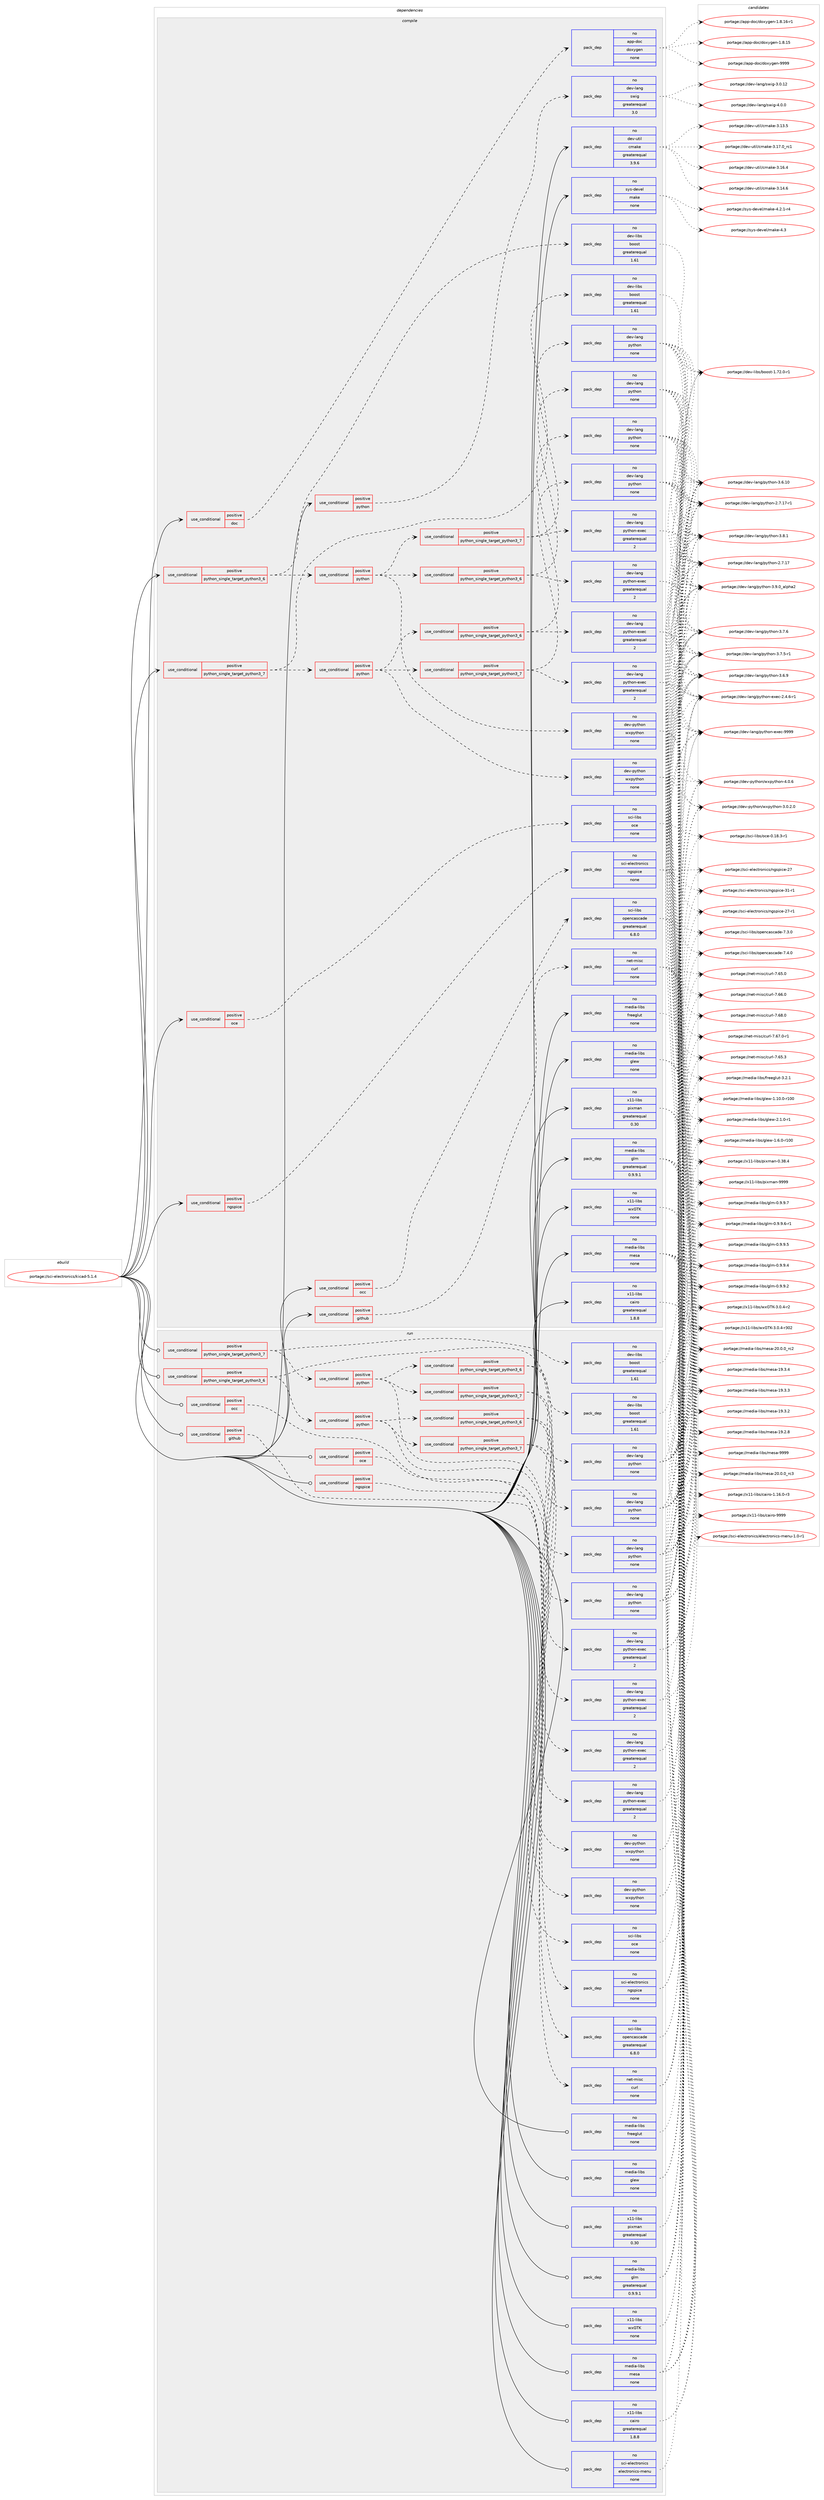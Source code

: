 digraph prolog {

# *************
# Graph options
# *************

newrank=true;
concentrate=true;
compound=true;
graph [rankdir=LR,fontname=Helvetica,fontsize=10,ranksep=1.5];#, ranksep=2.5, nodesep=0.2];
edge  [arrowhead=vee];
node  [fontname=Helvetica,fontsize=10];

# **********
# The ebuild
# **********

subgraph cluster_leftcol {
color=gray;
rank=same;
label=<<i>ebuild</i>>;
id [label="portage://sci-electronics/kicad-5.1.4", color=red, width=4, href="../sci-electronics/kicad-5.1.4.svg"];
}

# ****************
# The dependencies
# ****************

subgraph cluster_midcol {
color=gray;
label=<<i>dependencies</i>>;
subgraph cluster_compile {
fillcolor="#eeeeee";
style=filled;
label=<<i>compile</i>>;
subgraph cond20364 {
dependency100226 [label=<<TABLE BORDER="0" CELLBORDER="1" CELLSPACING="0" CELLPADDING="4"><TR><TD ROWSPAN="3" CELLPADDING="10">use_conditional</TD></TR><TR><TD>positive</TD></TR><TR><TD>doc</TD></TR></TABLE>>, shape=none, color=red];
subgraph pack78209 {
dependency100227 [label=<<TABLE BORDER="0" CELLBORDER="1" CELLSPACING="0" CELLPADDING="4" WIDTH="220"><TR><TD ROWSPAN="6" CELLPADDING="30">pack_dep</TD></TR><TR><TD WIDTH="110">no</TD></TR><TR><TD>app-doc</TD></TR><TR><TD>doxygen</TD></TR><TR><TD>none</TD></TR><TR><TD></TD></TR></TABLE>>, shape=none, color=blue];
}
dependency100226:e -> dependency100227:w [weight=20,style="dashed",arrowhead="vee"];
}
id:e -> dependency100226:w [weight=20,style="solid",arrowhead="vee"];
subgraph cond20365 {
dependency100228 [label=<<TABLE BORDER="0" CELLBORDER="1" CELLSPACING="0" CELLPADDING="4"><TR><TD ROWSPAN="3" CELLPADDING="10">use_conditional</TD></TR><TR><TD>positive</TD></TR><TR><TD>github</TD></TR></TABLE>>, shape=none, color=red];
subgraph pack78210 {
dependency100229 [label=<<TABLE BORDER="0" CELLBORDER="1" CELLSPACING="0" CELLPADDING="4" WIDTH="220"><TR><TD ROWSPAN="6" CELLPADDING="30">pack_dep</TD></TR><TR><TD WIDTH="110">no</TD></TR><TR><TD>net-misc</TD></TR><TR><TD>curl</TD></TR><TR><TD>none</TD></TR><TR><TD></TD></TR></TABLE>>, shape=none, color=blue];
}
dependency100228:e -> dependency100229:w [weight=20,style="dashed",arrowhead="vee"];
}
id:e -> dependency100228:w [weight=20,style="solid",arrowhead="vee"];
subgraph cond20366 {
dependency100230 [label=<<TABLE BORDER="0" CELLBORDER="1" CELLSPACING="0" CELLPADDING="4"><TR><TD ROWSPAN="3" CELLPADDING="10">use_conditional</TD></TR><TR><TD>positive</TD></TR><TR><TD>ngspice</TD></TR></TABLE>>, shape=none, color=red];
subgraph pack78211 {
dependency100231 [label=<<TABLE BORDER="0" CELLBORDER="1" CELLSPACING="0" CELLPADDING="4" WIDTH="220"><TR><TD ROWSPAN="6" CELLPADDING="30">pack_dep</TD></TR><TR><TD WIDTH="110">no</TD></TR><TR><TD>sci-electronics</TD></TR><TR><TD>ngspice</TD></TR><TR><TD>none</TD></TR><TR><TD></TD></TR></TABLE>>, shape=none, color=blue];
}
dependency100230:e -> dependency100231:w [weight=20,style="dashed",arrowhead="vee"];
}
id:e -> dependency100230:w [weight=20,style="solid",arrowhead="vee"];
subgraph cond20367 {
dependency100232 [label=<<TABLE BORDER="0" CELLBORDER="1" CELLSPACING="0" CELLPADDING="4"><TR><TD ROWSPAN="3" CELLPADDING="10">use_conditional</TD></TR><TR><TD>positive</TD></TR><TR><TD>occ</TD></TR></TABLE>>, shape=none, color=red];
subgraph pack78212 {
dependency100233 [label=<<TABLE BORDER="0" CELLBORDER="1" CELLSPACING="0" CELLPADDING="4" WIDTH="220"><TR><TD ROWSPAN="6" CELLPADDING="30">pack_dep</TD></TR><TR><TD WIDTH="110">no</TD></TR><TR><TD>sci-libs</TD></TR><TR><TD>opencascade</TD></TR><TR><TD>greaterequal</TD></TR><TR><TD>6.8.0</TD></TR></TABLE>>, shape=none, color=blue];
}
dependency100232:e -> dependency100233:w [weight=20,style="dashed",arrowhead="vee"];
}
id:e -> dependency100232:w [weight=20,style="solid",arrowhead="vee"];
subgraph cond20368 {
dependency100234 [label=<<TABLE BORDER="0" CELLBORDER="1" CELLSPACING="0" CELLPADDING="4"><TR><TD ROWSPAN="3" CELLPADDING="10">use_conditional</TD></TR><TR><TD>positive</TD></TR><TR><TD>oce</TD></TR></TABLE>>, shape=none, color=red];
subgraph pack78213 {
dependency100235 [label=<<TABLE BORDER="0" CELLBORDER="1" CELLSPACING="0" CELLPADDING="4" WIDTH="220"><TR><TD ROWSPAN="6" CELLPADDING="30">pack_dep</TD></TR><TR><TD WIDTH="110">no</TD></TR><TR><TD>sci-libs</TD></TR><TR><TD>oce</TD></TR><TR><TD>none</TD></TR><TR><TD></TD></TR></TABLE>>, shape=none, color=blue];
}
dependency100234:e -> dependency100235:w [weight=20,style="dashed",arrowhead="vee"];
}
id:e -> dependency100234:w [weight=20,style="solid",arrowhead="vee"];
subgraph cond20369 {
dependency100236 [label=<<TABLE BORDER="0" CELLBORDER="1" CELLSPACING="0" CELLPADDING="4"><TR><TD ROWSPAN="3" CELLPADDING="10">use_conditional</TD></TR><TR><TD>positive</TD></TR><TR><TD>python</TD></TR></TABLE>>, shape=none, color=red];
subgraph pack78214 {
dependency100237 [label=<<TABLE BORDER="0" CELLBORDER="1" CELLSPACING="0" CELLPADDING="4" WIDTH="220"><TR><TD ROWSPAN="6" CELLPADDING="30">pack_dep</TD></TR><TR><TD WIDTH="110">no</TD></TR><TR><TD>dev-lang</TD></TR><TR><TD>swig</TD></TR><TR><TD>greaterequal</TD></TR><TR><TD>3.0</TD></TR></TABLE>>, shape=none, color=blue];
}
dependency100236:e -> dependency100237:w [weight=20,style="dashed",arrowhead="vee"];
}
id:e -> dependency100236:w [weight=20,style="solid",arrowhead="vee"];
subgraph cond20370 {
dependency100238 [label=<<TABLE BORDER="0" CELLBORDER="1" CELLSPACING="0" CELLPADDING="4"><TR><TD ROWSPAN="3" CELLPADDING="10">use_conditional</TD></TR><TR><TD>positive</TD></TR><TR><TD>python_single_target_python3_6</TD></TR></TABLE>>, shape=none, color=red];
subgraph cond20371 {
dependency100239 [label=<<TABLE BORDER="0" CELLBORDER="1" CELLSPACING="0" CELLPADDING="4"><TR><TD ROWSPAN="3" CELLPADDING="10">use_conditional</TD></TR><TR><TD>positive</TD></TR><TR><TD>python</TD></TR></TABLE>>, shape=none, color=red];
subgraph pack78215 {
dependency100240 [label=<<TABLE BORDER="0" CELLBORDER="1" CELLSPACING="0" CELLPADDING="4" WIDTH="220"><TR><TD ROWSPAN="6" CELLPADDING="30">pack_dep</TD></TR><TR><TD WIDTH="110">no</TD></TR><TR><TD>dev-python</TD></TR><TR><TD>wxpython</TD></TR><TR><TD>none</TD></TR><TR><TD></TD></TR></TABLE>>, shape=none, color=blue];
}
dependency100239:e -> dependency100240:w [weight=20,style="dashed",arrowhead="vee"];
subgraph cond20372 {
dependency100241 [label=<<TABLE BORDER="0" CELLBORDER="1" CELLSPACING="0" CELLPADDING="4"><TR><TD ROWSPAN="3" CELLPADDING="10">use_conditional</TD></TR><TR><TD>positive</TD></TR><TR><TD>python_single_target_python3_6</TD></TR></TABLE>>, shape=none, color=red];
subgraph pack78216 {
dependency100242 [label=<<TABLE BORDER="0" CELLBORDER="1" CELLSPACING="0" CELLPADDING="4" WIDTH="220"><TR><TD ROWSPAN="6" CELLPADDING="30">pack_dep</TD></TR><TR><TD WIDTH="110">no</TD></TR><TR><TD>dev-lang</TD></TR><TR><TD>python</TD></TR><TR><TD>none</TD></TR><TR><TD></TD></TR></TABLE>>, shape=none, color=blue];
}
dependency100241:e -> dependency100242:w [weight=20,style="dashed",arrowhead="vee"];
subgraph pack78217 {
dependency100243 [label=<<TABLE BORDER="0" CELLBORDER="1" CELLSPACING="0" CELLPADDING="4" WIDTH="220"><TR><TD ROWSPAN="6" CELLPADDING="30">pack_dep</TD></TR><TR><TD WIDTH="110">no</TD></TR><TR><TD>dev-lang</TD></TR><TR><TD>python-exec</TD></TR><TR><TD>greaterequal</TD></TR><TR><TD>2</TD></TR></TABLE>>, shape=none, color=blue];
}
dependency100241:e -> dependency100243:w [weight=20,style="dashed",arrowhead="vee"];
}
dependency100239:e -> dependency100241:w [weight=20,style="dashed",arrowhead="vee"];
subgraph cond20373 {
dependency100244 [label=<<TABLE BORDER="0" CELLBORDER="1" CELLSPACING="0" CELLPADDING="4"><TR><TD ROWSPAN="3" CELLPADDING="10">use_conditional</TD></TR><TR><TD>positive</TD></TR><TR><TD>python_single_target_python3_7</TD></TR></TABLE>>, shape=none, color=red];
subgraph pack78218 {
dependency100245 [label=<<TABLE BORDER="0" CELLBORDER="1" CELLSPACING="0" CELLPADDING="4" WIDTH="220"><TR><TD ROWSPAN="6" CELLPADDING="30">pack_dep</TD></TR><TR><TD WIDTH="110">no</TD></TR><TR><TD>dev-lang</TD></TR><TR><TD>python</TD></TR><TR><TD>none</TD></TR><TR><TD></TD></TR></TABLE>>, shape=none, color=blue];
}
dependency100244:e -> dependency100245:w [weight=20,style="dashed",arrowhead="vee"];
subgraph pack78219 {
dependency100246 [label=<<TABLE BORDER="0" CELLBORDER="1" CELLSPACING="0" CELLPADDING="4" WIDTH="220"><TR><TD ROWSPAN="6" CELLPADDING="30">pack_dep</TD></TR><TR><TD WIDTH="110">no</TD></TR><TR><TD>dev-lang</TD></TR><TR><TD>python-exec</TD></TR><TR><TD>greaterequal</TD></TR><TR><TD>2</TD></TR></TABLE>>, shape=none, color=blue];
}
dependency100244:e -> dependency100246:w [weight=20,style="dashed",arrowhead="vee"];
}
dependency100239:e -> dependency100244:w [weight=20,style="dashed",arrowhead="vee"];
}
dependency100238:e -> dependency100239:w [weight=20,style="dashed",arrowhead="vee"];
subgraph pack78220 {
dependency100247 [label=<<TABLE BORDER="0" CELLBORDER="1" CELLSPACING="0" CELLPADDING="4" WIDTH="220"><TR><TD ROWSPAN="6" CELLPADDING="30">pack_dep</TD></TR><TR><TD WIDTH="110">no</TD></TR><TR><TD>dev-libs</TD></TR><TR><TD>boost</TD></TR><TR><TD>greaterequal</TD></TR><TR><TD>1.61</TD></TR></TABLE>>, shape=none, color=blue];
}
dependency100238:e -> dependency100247:w [weight=20,style="dashed",arrowhead="vee"];
}
id:e -> dependency100238:w [weight=20,style="solid",arrowhead="vee"];
subgraph cond20374 {
dependency100248 [label=<<TABLE BORDER="0" CELLBORDER="1" CELLSPACING="0" CELLPADDING="4"><TR><TD ROWSPAN="3" CELLPADDING="10">use_conditional</TD></TR><TR><TD>positive</TD></TR><TR><TD>python_single_target_python3_7</TD></TR></TABLE>>, shape=none, color=red];
subgraph cond20375 {
dependency100249 [label=<<TABLE BORDER="0" CELLBORDER="1" CELLSPACING="0" CELLPADDING="4"><TR><TD ROWSPAN="3" CELLPADDING="10">use_conditional</TD></TR><TR><TD>positive</TD></TR><TR><TD>python</TD></TR></TABLE>>, shape=none, color=red];
subgraph pack78221 {
dependency100250 [label=<<TABLE BORDER="0" CELLBORDER="1" CELLSPACING="0" CELLPADDING="4" WIDTH="220"><TR><TD ROWSPAN="6" CELLPADDING="30">pack_dep</TD></TR><TR><TD WIDTH="110">no</TD></TR><TR><TD>dev-python</TD></TR><TR><TD>wxpython</TD></TR><TR><TD>none</TD></TR><TR><TD></TD></TR></TABLE>>, shape=none, color=blue];
}
dependency100249:e -> dependency100250:w [weight=20,style="dashed",arrowhead="vee"];
subgraph cond20376 {
dependency100251 [label=<<TABLE BORDER="0" CELLBORDER="1" CELLSPACING="0" CELLPADDING="4"><TR><TD ROWSPAN="3" CELLPADDING="10">use_conditional</TD></TR><TR><TD>positive</TD></TR><TR><TD>python_single_target_python3_6</TD></TR></TABLE>>, shape=none, color=red];
subgraph pack78222 {
dependency100252 [label=<<TABLE BORDER="0" CELLBORDER="1" CELLSPACING="0" CELLPADDING="4" WIDTH="220"><TR><TD ROWSPAN="6" CELLPADDING="30">pack_dep</TD></TR><TR><TD WIDTH="110">no</TD></TR><TR><TD>dev-lang</TD></TR><TR><TD>python</TD></TR><TR><TD>none</TD></TR><TR><TD></TD></TR></TABLE>>, shape=none, color=blue];
}
dependency100251:e -> dependency100252:w [weight=20,style="dashed",arrowhead="vee"];
subgraph pack78223 {
dependency100253 [label=<<TABLE BORDER="0" CELLBORDER="1" CELLSPACING="0" CELLPADDING="4" WIDTH="220"><TR><TD ROWSPAN="6" CELLPADDING="30">pack_dep</TD></TR><TR><TD WIDTH="110">no</TD></TR><TR><TD>dev-lang</TD></TR><TR><TD>python-exec</TD></TR><TR><TD>greaterequal</TD></TR><TR><TD>2</TD></TR></TABLE>>, shape=none, color=blue];
}
dependency100251:e -> dependency100253:w [weight=20,style="dashed",arrowhead="vee"];
}
dependency100249:e -> dependency100251:w [weight=20,style="dashed",arrowhead="vee"];
subgraph cond20377 {
dependency100254 [label=<<TABLE BORDER="0" CELLBORDER="1" CELLSPACING="0" CELLPADDING="4"><TR><TD ROWSPAN="3" CELLPADDING="10">use_conditional</TD></TR><TR><TD>positive</TD></TR><TR><TD>python_single_target_python3_7</TD></TR></TABLE>>, shape=none, color=red];
subgraph pack78224 {
dependency100255 [label=<<TABLE BORDER="0" CELLBORDER="1" CELLSPACING="0" CELLPADDING="4" WIDTH="220"><TR><TD ROWSPAN="6" CELLPADDING="30">pack_dep</TD></TR><TR><TD WIDTH="110">no</TD></TR><TR><TD>dev-lang</TD></TR><TR><TD>python</TD></TR><TR><TD>none</TD></TR><TR><TD></TD></TR></TABLE>>, shape=none, color=blue];
}
dependency100254:e -> dependency100255:w [weight=20,style="dashed",arrowhead="vee"];
subgraph pack78225 {
dependency100256 [label=<<TABLE BORDER="0" CELLBORDER="1" CELLSPACING="0" CELLPADDING="4" WIDTH="220"><TR><TD ROWSPAN="6" CELLPADDING="30">pack_dep</TD></TR><TR><TD WIDTH="110">no</TD></TR><TR><TD>dev-lang</TD></TR><TR><TD>python-exec</TD></TR><TR><TD>greaterequal</TD></TR><TR><TD>2</TD></TR></TABLE>>, shape=none, color=blue];
}
dependency100254:e -> dependency100256:w [weight=20,style="dashed",arrowhead="vee"];
}
dependency100249:e -> dependency100254:w [weight=20,style="dashed",arrowhead="vee"];
}
dependency100248:e -> dependency100249:w [weight=20,style="dashed",arrowhead="vee"];
subgraph pack78226 {
dependency100257 [label=<<TABLE BORDER="0" CELLBORDER="1" CELLSPACING="0" CELLPADDING="4" WIDTH="220"><TR><TD ROWSPAN="6" CELLPADDING="30">pack_dep</TD></TR><TR><TD WIDTH="110">no</TD></TR><TR><TD>dev-libs</TD></TR><TR><TD>boost</TD></TR><TR><TD>greaterequal</TD></TR><TR><TD>1.61</TD></TR></TABLE>>, shape=none, color=blue];
}
dependency100248:e -> dependency100257:w [weight=20,style="dashed",arrowhead="vee"];
}
id:e -> dependency100248:w [weight=20,style="solid",arrowhead="vee"];
subgraph pack78227 {
dependency100258 [label=<<TABLE BORDER="0" CELLBORDER="1" CELLSPACING="0" CELLPADDING="4" WIDTH="220"><TR><TD ROWSPAN="6" CELLPADDING="30">pack_dep</TD></TR><TR><TD WIDTH="110">no</TD></TR><TR><TD>dev-util</TD></TR><TR><TD>cmake</TD></TR><TR><TD>greaterequal</TD></TR><TR><TD>3.9.6</TD></TR></TABLE>>, shape=none, color=blue];
}
id:e -> dependency100258:w [weight=20,style="solid",arrowhead="vee"];
subgraph pack78228 {
dependency100259 [label=<<TABLE BORDER="0" CELLBORDER="1" CELLSPACING="0" CELLPADDING="4" WIDTH="220"><TR><TD ROWSPAN="6" CELLPADDING="30">pack_dep</TD></TR><TR><TD WIDTH="110">no</TD></TR><TR><TD>media-libs</TD></TR><TR><TD>freeglut</TD></TR><TR><TD>none</TD></TR><TR><TD></TD></TR></TABLE>>, shape=none, color=blue];
}
id:e -> dependency100259:w [weight=20,style="solid",arrowhead="vee"];
subgraph pack78229 {
dependency100260 [label=<<TABLE BORDER="0" CELLBORDER="1" CELLSPACING="0" CELLPADDING="4" WIDTH="220"><TR><TD ROWSPAN="6" CELLPADDING="30">pack_dep</TD></TR><TR><TD WIDTH="110">no</TD></TR><TR><TD>media-libs</TD></TR><TR><TD>glew</TD></TR><TR><TD>none</TD></TR><TR><TD></TD></TR></TABLE>>, shape=none, color=blue];
}
id:e -> dependency100260:w [weight=20,style="solid",arrowhead="vee"];
subgraph pack78230 {
dependency100261 [label=<<TABLE BORDER="0" CELLBORDER="1" CELLSPACING="0" CELLPADDING="4" WIDTH="220"><TR><TD ROWSPAN="6" CELLPADDING="30">pack_dep</TD></TR><TR><TD WIDTH="110">no</TD></TR><TR><TD>media-libs</TD></TR><TR><TD>glm</TD></TR><TR><TD>greaterequal</TD></TR><TR><TD>0.9.9.1</TD></TR></TABLE>>, shape=none, color=blue];
}
id:e -> dependency100261:w [weight=20,style="solid",arrowhead="vee"];
subgraph pack78231 {
dependency100262 [label=<<TABLE BORDER="0" CELLBORDER="1" CELLSPACING="0" CELLPADDING="4" WIDTH="220"><TR><TD ROWSPAN="6" CELLPADDING="30">pack_dep</TD></TR><TR><TD WIDTH="110">no</TD></TR><TR><TD>media-libs</TD></TR><TR><TD>mesa</TD></TR><TR><TD>none</TD></TR><TR><TD></TD></TR></TABLE>>, shape=none, color=blue];
}
id:e -> dependency100262:w [weight=20,style="solid",arrowhead="vee"];
subgraph pack78232 {
dependency100263 [label=<<TABLE BORDER="0" CELLBORDER="1" CELLSPACING="0" CELLPADDING="4" WIDTH="220"><TR><TD ROWSPAN="6" CELLPADDING="30">pack_dep</TD></TR><TR><TD WIDTH="110">no</TD></TR><TR><TD>sys-devel</TD></TR><TR><TD>make</TD></TR><TR><TD>none</TD></TR><TR><TD></TD></TR></TABLE>>, shape=none, color=blue];
}
id:e -> dependency100263:w [weight=20,style="solid",arrowhead="vee"];
subgraph pack78233 {
dependency100264 [label=<<TABLE BORDER="0" CELLBORDER="1" CELLSPACING="0" CELLPADDING="4" WIDTH="220"><TR><TD ROWSPAN="6" CELLPADDING="30">pack_dep</TD></TR><TR><TD WIDTH="110">no</TD></TR><TR><TD>x11-libs</TD></TR><TR><TD>cairo</TD></TR><TR><TD>greaterequal</TD></TR><TR><TD>1.8.8</TD></TR></TABLE>>, shape=none, color=blue];
}
id:e -> dependency100264:w [weight=20,style="solid",arrowhead="vee"];
subgraph pack78234 {
dependency100265 [label=<<TABLE BORDER="0" CELLBORDER="1" CELLSPACING="0" CELLPADDING="4" WIDTH="220"><TR><TD ROWSPAN="6" CELLPADDING="30">pack_dep</TD></TR><TR><TD WIDTH="110">no</TD></TR><TR><TD>x11-libs</TD></TR><TR><TD>pixman</TD></TR><TR><TD>greaterequal</TD></TR><TR><TD>0.30</TD></TR></TABLE>>, shape=none, color=blue];
}
id:e -> dependency100265:w [weight=20,style="solid",arrowhead="vee"];
subgraph pack78235 {
dependency100266 [label=<<TABLE BORDER="0" CELLBORDER="1" CELLSPACING="0" CELLPADDING="4" WIDTH="220"><TR><TD ROWSPAN="6" CELLPADDING="30">pack_dep</TD></TR><TR><TD WIDTH="110">no</TD></TR><TR><TD>x11-libs</TD></TR><TR><TD>wxGTK</TD></TR><TR><TD>none</TD></TR><TR><TD></TD></TR></TABLE>>, shape=none, color=blue];
}
id:e -> dependency100266:w [weight=20,style="solid",arrowhead="vee"];
}
subgraph cluster_compileandrun {
fillcolor="#eeeeee";
style=filled;
label=<<i>compile and run</i>>;
}
subgraph cluster_run {
fillcolor="#eeeeee";
style=filled;
label=<<i>run</i>>;
subgraph cond20378 {
dependency100267 [label=<<TABLE BORDER="0" CELLBORDER="1" CELLSPACING="0" CELLPADDING="4"><TR><TD ROWSPAN="3" CELLPADDING="10">use_conditional</TD></TR><TR><TD>positive</TD></TR><TR><TD>github</TD></TR></TABLE>>, shape=none, color=red];
subgraph pack78236 {
dependency100268 [label=<<TABLE BORDER="0" CELLBORDER="1" CELLSPACING="0" CELLPADDING="4" WIDTH="220"><TR><TD ROWSPAN="6" CELLPADDING="30">pack_dep</TD></TR><TR><TD WIDTH="110">no</TD></TR><TR><TD>net-misc</TD></TR><TR><TD>curl</TD></TR><TR><TD>none</TD></TR><TR><TD></TD></TR></TABLE>>, shape=none, color=blue];
}
dependency100267:e -> dependency100268:w [weight=20,style="dashed",arrowhead="vee"];
}
id:e -> dependency100267:w [weight=20,style="solid",arrowhead="odot"];
subgraph cond20379 {
dependency100269 [label=<<TABLE BORDER="0" CELLBORDER="1" CELLSPACING="0" CELLPADDING="4"><TR><TD ROWSPAN="3" CELLPADDING="10">use_conditional</TD></TR><TR><TD>positive</TD></TR><TR><TD>ngspice</TD></TR></TABLE>>, shape=none, color=red];
subgraph pack78237 {
dependency100270 [label=<<TABLE BORDER="0" CELLBORDER="1" CELLSPACING="0" CELLPADDING="4" WIDTH="220"><TR><TD ROWSPAN="6" CELLPADDING="30">pack_dep</TD></TR><TR><TD WIDTH="110">no</TD></TR><TR><TD>sci-electronics</TD></TR><TR><TD>ngspice</TD></TR><TR><TD>none</TD></TR><TR><TD></TD></TR></TABLE>>, shape=none, color=blue];
}
dependency100269:e -> dependency100270:w [weight=20,style="dashed",arrowhead="vee"];
}
id:e -> dependency100269:w [weight=20,style="solid",arrowhead="odot"];
subgraph cond20380 {
dependency100271 [label=<<TABLE BORDER="0" CELLBORDER="1" CELLSPACING="0" CELLPADDING="4"><TR><TD ROWSPAN="3" CELLPADDING="10">use_conditional</TD></TR><TR><TD>positive</TD></TR><TR><TD>occ</TD></TR></TABLE>>, shape=none, color=red];
subgraph pack78238 {
dependency100272 [label=<<TABLE BORDER="0" CELLBORDER="1" CELLSPACING="0" CELLPADDING="4" WIDTH="220"><TR><TD ROWSPAN="6" CELLPADDING="30">pack_dep</TD></TR><TR><TD WIDTH="110">no</TD></TR><TR><TD>sci-libs</TD></TR><TR><TD>opencascade</TD></TR><TR><TD>greaterequal</TD></TR><TR><TD>6.8.0</TD></TR></TABLE>>, shape=none, color=blue];
}
dependency100271:e -> dependency100272:w [weight=20,style="dashed",arrowhead="vee"];
}
id:e -> dependency100271:w [weight=20,style="solid",arrowhead="odot"];
subgraph cond20381 {
dependency100273 [label=<<TABLE BORDER="0" CELLBORDER="1" CELLSPACING="0" CELLPADDING="4"><TR><TD ROWSPAN="3" CELLPADDING="10">use_conditional</TD></TR><TR><TD>positive</TD></TR><TR><TD>oce</TD></TR></TABLE>>, shape=none, color=red];
subgraph pack78239 {
dependency100274 [label=<<TABLE BORDER="0" CELLBORDER="1" CELLSPACING="0" CELLPADDING="4" WIDTH="220"><TR><TD ROWSPAN="6" CELLPADDING="30">pack_dep</TD></TR><TR><TD WIDTH="110">no</TD></TR><TR><TD>sci-libs</TD></TR><TR><TD>oce</TD></TR><TR><TD>none</TD></TR><TR><TD></TD></TR></TABLE>>, shape=none, color=blue];
}
dependency100273:e -> dependency100274:w [weight=20,style="dashed",arrowhead="vee"];
}
id:e -> dependency100273:w [weight=20,style="solid",arrowhead="odot"];
subgraph cond20382 {
dependency100275 [label=<<TABLE BORDER="0" CELLBORDER="1" CELLSPACING="0" CELLPADDING="4"><TR><TD ROWSPAN="3" CELLPADDING="10">use_conditional</TD></TR><TR><TD>positive</TD></TR><TR><TD>python_single_target_python3_6</TD></TR></TABLE>>, shape=none, color=red];
subgraph cond20383 {
dependency100276 [label=<<TABLE BORDER="0" CELLBORDER="1" CELLSPACING="0" CELLPADDING="4"><TR><TD ROWSPAN="3" CELLPADDING="10">use_conditional</TD></TR><TR><TD>positive</TD></TR><TR><TD>python</TD></TR></TABLE>>, shape=none, color=red];
subgraph pack78240 {
dependency100277 [label=<<TABLE BORDER="0" CELLBORDER="1" CELLSPACING="0" CELLPADDING="4" WIDTH="220"><TR><TD ROWSPAN="6" CELLPADDING="30">pack_dep</TD></TR><TR><TD WIDTH="110">no</TD></TR><TR><TD>dev-python</TD></TR><TR><TD>wxpython</TD></TR><TR><TD>none</TD></TR><TR><TD></TD></TR></TABLE>>, shape=none, color=blue];
}
dependency100276:e -> dependency100277:w [weight=20,style="dashed",arrowhead="vee"];
subgraph cond20384 {
dependency100278 [label=<<TABLE BORDER="0" CELLBORDER="1" CELLSPACING="0" CELLPADDING="4"><TR><TD ROWSPAN="3" CELLPADDING="10">use_conditional</TD></TR><TR><TD>positive</TD></TR><TR><TD>python_single_target_python3_6</TD></TR></TABLE>>, shape=none, color=red];
subgraph pack78241 {
dependency100279 [label=<<TABLE BORDER="0" CELLBORDER="1" CELLSPACING="0" CELLPADDING="4" WIDTH="220"><TR><TD ROWSPAN="6" CELLPADDING="30">pack_dep</TD></TR><TR><TD WIDTH="110">no</TD></TR><TR><TD>dev-lang</TD></TR><TR><TD>python</TD></TR><TR><TD>none</TD></TR><TR><TD></TD></TR></TABLE>>, shape=none, color=blue];
}
dependency100278:e -> dependency100279:w [weight=20,style="dashed",arrowhead="vee"];
subgraph pack78242 {
dependency100280 [label=<<TABLE BORDER="0" CELLBORDER="1" CELLSPACING="0" CELLPADDING="4" WIDTH="220"><TR><TD ROWSPAN="6" CELLPADDING="30">pack_dep</TD></TR><TR><TD WIDTH="110">no</TD></TR><TR><TD>dev-lang</TD></TR><TR><TD>python-exec</TD></TR><TR><TD>greaterequal</TD></TR><TR><TD>2</TD></TR></TABLE>>, shape=none, color=blue];
}
dependency100278:e -> dependency100280:w [weight=20,style="dashed",arrowhead="vee"];
}
dependency100276:e -> dependency100278:w [weight=20,style="dashed",arrowhead="vee"];
subgraph cond20385 {
dependency100281 [label=<<TABLE BORDER="0" CELLBORDER="1" CELLSPACING="0" CELLPADDING="4"><TR><TD ROWSPAN="3" CELLPADDING="10">use_conditional</TD></TR><TR><TD>positive</TD></TR><TR><TD>python_single_target_python3_7</TD></TR></TABLE>>, shape=none, color=red];
subgraph pack78243 {
dependency100282 [label=<<TABLE BORDER="0" CELLBORDER="1" CELLSPACING="0" CELLPADDING="4" WIDTH="220"><TR><TD ROWSPAN="6" CELLPADDING="30">pack_dep</TD></TR><TR><TD WIDTH="110">no</TD></TR><TR><TD>dev-lang</TD></TR><TR><TD>python</TD></TR><TR><TD>none</TD></TR><TR><TD></TD></TR></TABLE>>, shape=none, color=blue];
}
dependency100281:e -> dependency100282:w [weight=20,style="dashed",arrowhead="vee"];
subgraph pack78244 {
dependency100283 [label=<<TABLE BORDER="0" CELLBORDER="1" CELLSPACING="0" CELLPADDING="4" WIDTH="220"><TR><TD ROWSPAN="6" CELLPADDING="30">pack_dep</TD></TR><TR><TD WIDTH="110">no</TD></TR><TR><TD>dev-lang</TD></TR><TR><TD>python-exec</TD></TR><TR><TD>greaterequal</TD></TR><TR><TD>2</TD></TR></TABLE>>, shape=none, color=blue];
}
dependency100281:e -> dependency100283:w [weight=20,style="dashed",arrowhead="vee"];
}
dependency100276:e -> dependency100281:w [weight=20,style="dashed",arrowhead="vee"];
}
dependency100275:e -> dependency100276:w [weight=20,style="dashed",arrowhead="vee"];
subgraph pack78245 {
dependency100284 [label=<<TABLE BORDER="0" CELLBORDER="1" CELLSPACING="0" CELLPADDING="4" WIDTH="220"><TR><TD ROWSPAN="6" CELLPADDING="30">pack_dep</TD></TR><TR><TD WIDTH="110">no</TD></TR><TR><TD>dev-libs</TD></TR><TR><TD>boost</TD></TR><TR><TD>greaterequal</TD></TR><TR><TD>1.61</TD></TR></TABLE>>, shape=none, color=blue];
}
dependency100275:e -> dependency100284:w [weight=20,style="dashed",arrowhead="vee"];
}
id:e -> dependency100275:w [weight=20,style="solid",arrowhead="odot"];
subgraph cond20386 {
dependency100285 [label=<<TABLE BORDER="0" CELLBORDER="1" CELLSPACING="0" CELLPADDING="4"><TR><TD ROWSPAN="3" CELLPADDING="10">use_conditional</TD></TR><TR><TD>positive</TD></TR><TR><TD>python_single_target_python3_7</TD></TR></TABLE>>, shape=none, color=red];
subgraph cond20387 {
dependency100286 [label=<<TABLE BORDER="0" CELLBORDER="1" CELLSPACING="0" CELLPADDING="4"><TR><TD ROWSPAN="3" CELLPADDING="10">use_conditional</TD></TR><TR><TD>positive</TD></TR><TR><TD>python</TD></TR></TABLE>>, shape=none, color=red];
subgraph pack78246 {
dependency100287 [label=<<TABLE BORDER="0" CELLBORDER="1" CELLSPACING="0" CELLPADDING="4" WIDTH="220"><TR><TD ROWSPAN="6" CELLPADDING="30">pack_dep</TD></TR><TR><TD WIDTH="110">no</TD></TR><TR><TD>dev-python</TD></TR><TR><TD>wxpython</TD></TR><TR><TD>none</TD></TR><TR><TD></TD></TR></TABLE>>, shape=none, color=blue];
}
dependency100286:e -> dependency100287:w [weight=20,style="dashed",arrowhead="vee"];
subgraph cond20388 {
dependency100288 [label=<<TABLE BORDER="0" CELLBORDER="1" CELLSPACING="0" CELLPADDING="4"><TR><TD ROWSPAN="3" CELLPADDING="10">use_conditional</TD></TR><TR><TD>positive</TD></TR><TR><TD>python_single_target_python3_6</TD></TR></TABLE>>, shape=none, color=red];
subgraph pack78247 {
dependency100289 [label=<<TABLE BORDER="0" CELLBORDER="1" CELLSPACING="0" CELLPADDING="4" WIDTH="220"><TR><TD ROWSPAN="6" CELLPADDING="30">pack_dep</TD></TR><TR><TD WIDTH="110">no</TD></TR><TR><TD>dev-lang</TD></TR><TR><TD>python</TD></TR><TR><TD>none</TD></TR><TR><TD></TD></TR></TABLE>>, shape=none, color=blue];
}
dependency100288:e -> dependency100289:w [weight=20,style="dashed",arrowhead="vee"];
subgraph pack78248 {
dependency100290 [label=<<TABLE BORDER="0" CELLBORDER="1" CELLSPACING="0" CELLPADDING="4" WIDTH="220"><TR><TD ROWSPAN="6" CELLPADDING="30">pack_dep</TD></TR><TR><TD WIDTH="110">no</TD></TR><TR><TD>dev-lang</TD></TR><TR><TD>python-exec</TD></TR><TR><TD>greaterequal</TD></TR><TR><TD>2</TD></TR></TABLE>>, shape=none, color=blue];
}
dependency100288:e -> dependency100290:w [weight=20,style="dashed",arrowhead="vee"];
}
dependency100286:e -> dependency100288:w [weight=20,style="dashed",arrowhead="vee"];
subgraph cond20389 {
dependency100291 [label=<<TABLE BORDER="0" CELLBORDER="1" CELLSPACING="0" CELLPADDING="4"><TR><TD ROWSPAN="3" CELLPADDING="10">use_conditional</TD></TR><TR><TD>positive</TD></TR><TR><TD>python_single_target_python3_7</TD></TR></TABLE>>, shape=none, color=red];
subgraph pack78249 {
dependency100292 [label=<<TABLE BORDER="0" CELLBORDER="1" CELLSPACING="0" CELLPADDING="4" WIDTH="220"><TR><TD ROWSPAN="6" CELLPADDING="30">pack_dep</TD></TR><TR><TD WIDTH="110">no</TD></TR><TR><TD>dev-lang</TD></TR><TR><TD>python</TD></TR><TR><TD>none</TD></TR><TR><TD></TD></TR></TABLE>>, shape=none, color=blue];
}
dependency100291:e -> dependency100292:w [weight=20,style="dashed",arrowhead="vee"];
subgraph pack78250 {
dependency100293 [label=<<TABLE BORDER="0" CELLBORDER="1" CELLSPACING="0" CELLPADDING="4" WIDTH="220"><TR><TD ROWSPAN="6" CELLPADDING="30">pack_dep</TD></TR><TR><TD WIDTH="110">no</TD></TR><TR><TD>dev-lang</TD></TR><TR><TD>python-exec</TD></TR><TR><TD>greaterequal</TD></TR><TR><TD>2</TD></TR></TABLE>>, shape=none, color=blue];
}
dependency100291:e -> dependency100293:w [weight=20,style="dashed",arrowhead="vee"];
}
dependency100286:e -> dependency100291:w [weight=20,style="dashed",arrowhead="vee"];
}
dependency100285:e -> dependency100286:w [weight=20,style="dashed",arrowhead="vee"];
subgraph pack78251 {
dependency100294 [label=<<TABLE BORDER="0" CELLBORDER="1" CELLSPACING="0" CELLPADDING="4" WIDTH="220"><TR><TD ROWSPAN="6" CELLPADDING="30">pack_dep</TD></TR><TR><TD WIDTH="110">no</TD></TR><TR><TD>dev-libs</TD></TR><TR><TD>boost</TD></TR><TR><TD>greaterequal</TD></TR><TR><TD>1.61</TD></TR></TABLE>>, shape=none, color=blue];
}
dependency100285:e -> dependency100294:w [weight=20,style="dashed",arrowhead="vee"];
}
id:e -> dependency100285:w [weight=20,style="solid",arrowhead="odot"];
subgraph pack78252 {
dependency100295 [label=<<TABLE BORDER="0" CELLBORDER="1" CELLSPACING="0" CELLPADDING="4" WIDTH="220"><TR><TD ROWSPAN="6" CELLPADDING="30">pack_dep</TD></TR><TR><TD WIDTH="110">no</TD></TR><TR><TD>media-libs</TD></TR><TR><TD>freeglut</TD></TR><TR><TD>none</TD></TR><TR><TD></TD></TR></TABLE>>, shape=none, color=blue];
}
id:e -> dependency100295:w [weight=20,style="solid",arrowhead="odot"];
subgraph pack78253 {
dependency100296 [label=<<TABLE BORDER="0" CELLBORDER="1" CELLSPACING="0" CELLPADDING="4" WIDTH="220"><TR><TD ROWSPAN="6" CELLPADDING="30">pack_dep</TD></TR><TR><TD WIDTH="110">no</TD></TR><TR><TD>media-libs</TD></TR><TR><TD>glew</TD></TR><TR><TD>none</TD></TR><TR><TD></TD></TR></TABLE>>, shape=none, color=blue];
}
id:e -> dependency100296:w [weight=20,style="solid",arrowhead="odot"];
subgraph pack78254 {
dependency100297 [label=<<TABLE BORDER="0" CELLBORDER="1" CELLSPACING="0" CELLPADDING="4" WIDTH="220"><TR><TD ROWSPAN="6" CELLPADDING="30">pack_dep</TD></TR><TR><TD WIDTH="110">no</TD></TR><TR><TD>media-libs</TD></TR><TR><TD>glm</TD></TR><TR><TD>greaterequal</TD></TR><TR><TD>0.9.9.1</TD></TR></TABLE>>, shape=none, color=blue];
}
id:e -> dependency100297:w [weight=20,style="solid",arrowhead="odot"];
subgraph pack78255 {
dependency100298 [label=<<TABLE BORDER="0" CELLBORDER="1" CELLSPACING="0" CELLPADDING="4" WIDTH="220"><TR><TD ROWSPAN="6" CELLPADDING="30">pack_dep</TD></TR><TR><TD WIDTH="110">no</TD></TR><TR><TD>media-libs</TD></TR><TR><TD>mesa</TD></TR><TR><TD>none</TD></TR><TR><TD></TD></TR></TABLE>>, shape=none, color=blue];
}
id:e -> dependency100298:w [weight=20,style="solid",arrowhead="odot"];
subgraph pack78256 {
dependency100299 [label=<<TABLE BORDER="0" CELLBORDER="1" CELLSPACING="0" CELLPADDING="4" WIDTH="220"><TR><TD ROWSPAN="6" CELLPADDING="30">pack_dep</TD></TR><TR><TD WIDTH="110">no</TD></TR><TR><TD>sci-electronics</TD></TR><TR><TD>electronics-menu</TD></TR><TR><TD>none</TD></TR><TR><TD></TD></TR></TABLE>>, shape=none, color=blue];
}
id:e -> dependency100299:w [weight=20,style="solid",arrowhead="odot"];
subgraph pack78257 {
dependency100300 [label=<<TABLE BORDER="0" CELLBORDER="1" CELLSPACING="0" CELLPADDING="4" WIDTH="220"><TR><TD ROWSPAN="6" CELLPADDING="30">pack_dep</TD></TR><TR><TD WIDTH="110">no</TD></TR><TR><TD>x11-libs</TD></TR><TR><TD>cairo</TD></TR><TR><TD>greaterequal</TD></TR><TR><TD>1.8.8</TD></TR></TABLE>>, shape=none, color=blue];
}
id:e -> dependency100300:w [weight=20,style="solid",arrowhead="odot"];
subgraph pack78258 {
dependency100301 [label=<<TABLE BORDER="0" CELLBORDER="1" CELLSPACING="0" CELLPADDING="4" WIDTH="220"><TR><TD ROWSPAN="6" CELLPADDING="30">pack_dep</TD></TR><TR><TD WIDTH="110">no</TD></TR><TR><TD>x11-libs</TD></TR><TR><TD>pixman</TD></TR><TR><TD>greaterequal</TD></TR><TR><TD>0.30</TD></TR></TABLE>>, shape=none, color=blue];
}
id:e -> dependency100301:w [weight=20,style="solid",arrowhead="odot"];
subgraph pack78259 {
dependency100302 [label=<<TABLE BORDER="0" CELLBORDER="1" CELLSPACING="0" CELLPADDING="4" WIDTH="220"><TR><TD ROWSPAN="6" CELLPADDING="30">pack_dep</TD></TR><TR><TD WIDTH="110">no</TD></TR><TR><TD>x11-libs</TD></TR><TR><TD>wxGTK</TD></TR><TR><TD>none</TD></TR><TR><TD></TD></TR></TABLE>>, shape=none, color=blue];
}
id:e -> dependency100302:w [weight=20,style="solid",arrowhead="odot"];
}
}

# **************
# The candidates
# **************

subgraph cluster_choices {
rank=same;
color=gray;
label=<<i>candidates</i>>;

subgraph choice78209 {
color=black;
nodesep=1;
choice971121124510011199471001111201211031011104557575757 [label="portage://app-doc/doxygen-9999", color=red, width=4,href="../app-doc/doxygen-9999.svg"];
choice97112112451001119947100111120121103101110454946564649544511449 [label="portage://app-doc/doxygen-1.8.16-r1", color=red, width=4,href="../app-doc/doxygen-1.8.16-r1.svg"];
choice9711211245100111994710011112012110310111045494656464953 [label="portage://app-doc/doxygen-1.8.15", color=red, width=4,href="../app-doc/doxygen-1.8.15.svg"];
dependency100227:e -> choice971121124510011199471001111201211031011104557575757:w [style=dotted,weight="100"];
dependency100227:e -> choice97112112451001119947100111120121103101110454946564649544511449:w [style=dotted,weight="100"];
dependency100227:e -> choice9711211245100111994710011112012110310111045494656464953:w [style=dotted,weight="100"];
}
subgraph choice78210 {
color=black;
nodesep=1;
choice1101011164510910511599479911711410845554654564648 [label="portage://net-misc/curl-7.68.0", color=red, width=4,href="../net-misc/curl-7.68.0.svg"];
choice11010111645109105115994799117114108455546545546484511449 [label="portage://net-misc/curl-7.67.0-r1", color=red, width=4,href="../net-misc/curl-7.67.0-r1.svg"];
choice1101011164510910511599479911711410845554654544648 [label="portage://net-misc/curl-7.66.0", color=red, width=4,href="../net-misc/curl-7.66.0.svg"];
choice1101011164510910511599479911711410845554654534651 [label="portage://net-misc/curl-7.65.3", color=red, width=4,href="../net-misc/curl-7.65.3.svg"];
choice1101011164510910511599479911711410845554654534648 [label="portage://net-misc/curl-7.65.0", color=red, width=4,href="../net-misc/curl-7.65.0.svg"];
dependency100229:e -> choice1101011164510910511599479911711410845554654564648:w [style=dotted,weight="100"];
dependency100229:e -> choice11010111645109105115994799117114108455546545546484511449:w [style=dotted,weight="100"];
dependency100229:e -> choice1101011164510910511599479911711410845554654544648:w [style=dotted,weight="100"];
dependency100229:e -> choice1101011164510910511599479911711410845554654534651:w [style=dotted,weight="100"];
dependency100229:e -> choice1101011164510910511599479911711410845554654534648:w [style=dotted,weight="100"];
}
subgraph choice78211 {
color=black;
nodesep=1;
choice1159910545101108101991161141111101059911547110103115112105991014551494511449 [label="portage://sci-electronics/ngspice-31-r1", color=red, width=4,href="../sci-electronics/ngspice-31-r1.svg"];
choice1159910545101108101991161141111101059911547110103115112105991014550554511449 [label="portage://sci-electronics/ngspice-27-r1", color=red, width=4,href="../sci-electronics/ngspice-27-r1.svg"];
choice115991054510110810199116114111110105991154711010311511210599101455055 [label="portage://sci-electronics/ngspice-27", color=red, width=4,href="../sci-electronics/ngspice-27.svg"];
dependency100231:e -> choice1159910545101108101991161141111101059911547110103115112105991014551494511449:w [style=dotted,weight="100"];
dependency100231:e -> choice1159910545101108101991161141111101059911547110103115112105991014550554511449:w [style=dotted,weight="100"];
dependency100231:e -> choice115991054510110810199116114111110105991154711010311511210599101455055:w [style=dotted,weight="100"];
}
subgraph choice78212 {
color=black;
nodesep=1;
choice1159910545108105981154711111210111099971159997100101455546524648 [label="portage://sci-libs/opencascade-7.4.0", color=red, width=4,href="../sci-libs/opencascade-7.4.0.svg"];
choice1159910545108105981154711111210111099971159997100101455546514648 [label="portage://sci-libs/opencascade-7.3.0", color=red, width=4,href="../sci-libs/opencascade-7.3.0.svg"];
dependency100233:e -> choice1159910545108105981154711111210111099971159997100101455546524648:w [style=dotted,weight="100"];
dependency100233:e -> choice1159910545108105981154711111210111099971159997100101455546514648:w [style=dotted,weight="100"];
}
subgraph choice78213 {
color=black;
nodesep=1;
choice1159910545108105981154711199101454846495646514511449 [label="portage://sci-libs/oce-0.18.3-r1", color=red, width=4,href="../sci-libs/oce-0.18.3-r1.svg"];
dependency100235:e -> choice1159910545108105981154711199101454846495646514511449:w [style=dotted,weight="100"];
}
subgraph choice78214 {
color=black;
nodesep=1;
choice100101118451089711010347115119105103455246484648 [label="portage://dev-lang/swig-4.0.0", color=red, width=4,href="../dev-lang/swig-4.0.0.svg"];
choice10010111845108971101034711511910510345514648464950 [label="portage://dev-lang/swig-3.0.12", color=red, width=4,href="../dev-lang/swig-3.0.12.svg"];
dependency100237:e -> choice100101118451089711010347115119105103455246484648:w [style=dotted,weight="100"];
dependency100237:e -> choice10010111845108971101034711511910510345514648464950:w [style=dotted,weight="100"];
}
subgraph choice78215 {
color=black;
nodesep=1;
choice1001011184511212111610411111047119120112121116104111110455246484654 [label="portage://dev-python/wxpython-4.0.6", color=red, width=4,href="../dev-python/wxpython-4.0.6.svg"];
choice10010111845112121116104111110471191201121211161041111104551464846504648 [label="portage://dev-python/wxpython-3.0.2.0", color=red, width=4,href="../dev-python/wxpython-3.0.2.0.svg"];
dependency100240:e -> choice1001011184511212111610411111047119120112121116104111110455246484654:w [style=dotted,weight="100"];
dependency100240:e -> choice10010111845112121116104111110471191201121211161041111104551464846504648:w [style=dotted,weight="100"];
}
subgraph choice78216 {
color=black;
nodesep=1;
choice10010111845108971101034711212111610411111045514657464895971081121049750 [label="portage://dev-lang/python-3.9.0_alpha2", color=red, width=4,href="../dev-lang/python-3.9.0_alpha2.svg"];
choice100101118451089711010347112121116104111110455146564649 [label="portage://dev-lang/python-3.8.1", color=red, width=4,href="../dev-lang/python-3.8.1.svg"];
choice100101118451089711010347112121116104111110455146554654 [label="portage://dev-lang/python-3.7.6", color=red, width=4,href="../dev-lang/python-3.7.6.svg"];
choice1001011184510897110103471121211161041111104551465546534511449 [label="portage://dev-lang/python-3.7.5-r1", color=red, width=4,href="../dev-lang/python-3.7.5-r1.svg"];
choice100101118451089711010347112121116104111110455146544657 [label="portage://dev-lang/python-3.6.9", color=red, width=4,href="../dev-lang/python-3.6.9.svg"];
choice10010111845108971101034711212111610411111045514654464948 [label="portage://dev-lang/python-3.6.10", color=red, width=4,href="../dev-lang/python-3.6.10.svg"];
choice100101118451089711010347112121116104111110455046554649554511449 [label="portage://dev-lang/python-2.7.17-r1", color=red, width=4,href="../dev-lang/python-2.7.17-r1.svg"];
choice10010111845108971101034711212111610411111045504655464955 [label="portage://dev-lang/python-2.7.17", color=red, width=4,href="../dev-lang/python-2.7.17.svg"];
dependency100242:e -> choice10010111845108971101034711212111610411111045514657464895971081121049750:w [style=dotted,weight="100"];
dependency100242:e -> choice100101118451089711010347112121116104111110455146564649:w [style=dotted,weight="100"];
dependency100242:e -> choice100101118451089711010347112121116104111110455146554654:w [style=dotted,weight="100"];
dependency100242:e -> choice1001011184510897110103471121211161041111104551465546534511449:w [style=dotted,weight="100"];
dependency100242:e -> choice100101118451089711010347112121116104111110455146544657:w [style=dotted,weight="100"];
dependency100242:e -> choice10010111845108971101034711212111610411111045514654464948:w [style=dotted,weight="100"];
dependency100242:e -> choice100101118451089711010347112121116104111110455046554649554511449:w [style=dotted,weight="100"];
dependency100242:e -> choice10010111845108971101034711212111610411111045504655464955:w [style=dotted,weight="100"];
}
subgraph choice78217 {
color=black;
nodesep=1;
choice10010111845108971101034711212111610411111045101120101994557575757 [label="portage://dev-lang/python-exec-9999", color=red, width=4,href="../dev-lang/python-exec-9999.svg"];
choice10010111845108971101034711212111610411111045101120101994550465246544511449 [label="portage://dev-lang/python-exec-2.4.6-r1", color=red, width=4,href="../dev-lang/python-exec-2.4.6-r1.svg"];
dependency100243:e -> choice10010111845108971101034711212111610411111045101120101994557575757:w [style=dotted,weight="100"];
dependency100243:e -> choice10010111845108971101034711212111610411111045101120101994550465246544511449:w [style=dotted,weight="100"];
}
subgraph choice78218 {
color=black;
nodesep=1;
choice10010111845108971101034711212111610411111045514657464895971081121049750 [label="portage://dev-lang/python-3.9.0_alpha2", color=red, width=4,href="../dev-lang/python-3.9.0_alpha2.svg"];
choice100101118451089711010347112121116104111110455146564649 [label="portage://dev-lang/python-3.8.1", color=red, width=4,href="../dev-lang/python-3.8.1.svg"];
choice100101118451089711010347112121116104111110455146554654 [label="portage://dev-lang/python-3.7.6", color=red, width=4,href="../dev-lang/python-3.7.6.svg"];
choice1001011184510897110103471121211161041111104551465546534511449 [label="portage://dev-lang/python-3.7.5-r1", color=red, width=4,href="../dev-lang/python-3.7.5-r1.svg"];
choice100101118451089711010347112121116104111110455146544657 [label="portage://dev-lang/python-3.6.9", color=red, width=4,href="../dev-lang/python-3.6.9.svg"];
choice10010111845108971101034711212111610411111045514654464948 [label="portage://dev-lang/python-3.6.10", color=red, width=4,href="../dev-lang/python-3.6.10.svg"];
choice100101118451089711010347112121116104111110455046554649554511449 [label="portage://dev-lang/python-2.7.17-r1", color=red, width=4,href="../dev-lang/python-2.7.17-r1.svg"];
choice10010111845108971101034711212111610411111045504655464955 [label="portage://dev-lang/python-2.7.17", color=red, width=4,href="../dev-lang/python-2.7.17.svg"];
dependency100245:e -> choice10010111845108971101034711212111610411111045514657464895971081121049750:w [style=dotted,weight="100"];
dependency100245:e -> choice100101118451089711010347112121116104111110455146564649:w [style=dotted,weight="100"];
dependency100245:e -> choice100101118451089711010347112121116104111110455146554654:w [style=dotted,weight="100"];
dependency100245:e -> choice1001011184510897110103471121211161041111104551465546534511449:w [style=dotted,weight="100"];
dependency100245:e -> choice100101118451089711010347112121116104111110455146544657:w [style=dotted,weight="100"];
dependency100245:e -> choice10010111845108971101034711212111610411111045514654464948:w [style=dotted,weight="100"];
dependency100245:e -> choice100101118451089711010347112121116104111110455046554649554511449:w [style=dotted,weight="100"];
dependency100245:e -> choice10010111845108971101034711212111610411111045504655464955:w [style=dotted,weight="100"];
}
subgraph choice78219 {
color=black;
nodesep=1;
choice10010111845108971101034711212111610411111045101120101994557575757 [label="portage://dev-lang/python-exec-9999", color=red, width=4,href="../dev-lang/python-exec-9999.svg"];
choice10010111845108971101034711212111610411111045101120101994550465246544511449 [label="portage://dev-lang/python-exec-2.4.6-r1", color=red, width=4,href="../dev-lang/python-exec-2.4.6-r1.svg"];
dependency100246:e -> choice10010111845108971101034711212111610411111045101120101994557575757:w [style=dotted,weight="100"];
dependency100246:e -> choice10010111845108971101034711212111610411111045101120101994550465246544511449:w [style=dotted,weight="100"];
}
subgraph choice78220 {
color=black;
nodesep=1;
choice10010111845108105981154798111111115116454946555046484511449 [label="portage://dev-libs/boost-1.72.0-r1", color=red, width=4,href="../dev-libs/boost-1.72.0-r1.svg"];
dependency100247:e -> choice10010111845108105981154798111111115116454946555046484511449:w [style=dotted,weight="100"];
}
subgraph choice78221 {
color=black;
nodesep=1;
choice1001011184511212111610411111047119120112121116104111110455246484654 [label="portage://dev-python/wxpython-4.0.6", color=red, width=4,href="../dev-python/wxpython-4.0.6.svg"];
choice10010111845112121116104111110471191201121211161041111104551464846504648 [label="portage://dev-python/wxpython-3.0.2.0", color=red, width=4,href="../dev-python/wxpython-3.0.2.0.svg"];
dependency100250:e -> choice1001011184511212111610411111047119120112121116104111110455246484654:w [style=dotted,weight="100"];
dependency100250:e -> choice10010111845112121116104111110471191201121211161041111104551464846504648:w [style=dotted,weight="100"];
}
subgraph choice78222 {
color=black;
nodesep=1;
choice10010111845108971101034711212111610411111045514657464895971081121049750 [label="portage://dev-lang/python-3.9.0_alpha2", color=red, width=4,href="../dev-lang/python-3.9.0_alpha2.svg"];
choice100101118451089711010347112121116104111110455146564649 [label="portage://dev-lang/python-3.8.1", color=red, width=4,href="../dev-lang/python-3.8.1.svg"];
choice100101118451089711010347112121116104111110455146554654 [label="portage://dev-lang/python-3.7.6", color=red, width=4,href="../dev-lang/python-3.7.6.svg"];
choice1001011184510897110103471121211161041111104551465546534511449 [label="portage://dev-lang/python-3.7.5-r1", color=red, width=4,href="../dev-lang/python-3.7.5-r1.svg"];
choice100101118451089711010347112121116104111110455146544657 [label="portage://dev-lang/python-3.6.9", color=red, width=4,href="../dev-lang/python-3.6.9.svg"];
choice10010111845108971101034711212111610411111045514654464948 [label="portage://dev-lang/python-3.6.10", color=red, width=4,href="../dev-lang/python-3.6.10.svg"];
choice100101118451089711010347112121116104111110455046554649554511449 [label="portage://dev-lang/python-2.7.17-r1", color=red, width=4,href="../dev-lang/python-2.7.17-r1.svg"];
choice10010111845108971101034711212111610411111045504655464955 [label="portage://dev-lang/python-2.7.17", color=red, width=4,href="../dev-lang/python-2.7.17.svg"];
dependency100252:e -> choice10010111845108971101034711212111610411111045514657464895971081121049750:w [style=dotted,weight="100"];
dependency100252:e -> choice100101118451089711010347112121116104111110455146564649:w [style=dotted,weight="100"];
dependency100252:e -> choice100101118451089711010347112121116104111110455146554654:w [style=dotted,weight="100"];
dependency100252:e -> choice1001011184510897110103471121211161041111104551465546534511449:w [style=dotted,weight="100"];
dependency100252:e -> choice100101118451089711010347112121116104111110455146544657:w [style=dotted,weight="100"];
dependency100252:e -> choice10010111845108971101034711212111610411111045514654464948:w [style=dotted,weight="100"];
dependency100252:e -> choice100101118451089711010347112121116104111110455046554649554511449:w [style=dotted,weight="100"];
dependency100252:e -> choice10010111845108971101034711212111610411111045504655464955:w [style=dotted,weight="100"];
}
subgraph choice78223 {
color=black;
nodesep=1;
choice10010111845108971101034711212111610411111045101120101994557575757 [label="portage://dev-lang/python-exec-9999", color=red, width=4,href="../dev-lang/python-exec-9999.svg"];
choice10010111845108971101034711212111610411111045101120101994550465246544511449 [label="portage://dev-lang/python-exec-2.4.6-r1", color=red, width=4,href="../dev-lang/python-exec-2.4.6-r1.svg"];
dependency100253:e -> choice10010111845108971101034711212111610411111045101120101994557575757:w [style=dotted,weight="100"];
dependency100253:e -> choice10010111845108971101034711212111610411111045101120101994550465246544511449:w [style=dotted,weight="100"];
}
subgraph choice78224 {
color=black;
nodesep=1;
choice10010111845108971101034711212111610411111045514657464895971081121049750 [label="portage://dev-lang/python-3.9.0_alpha2", color=red, width=4,href="../dev-lang/python-3.9.0_alpha2.svg"];
choice100101118451089711010347112121116104111110455146564649 [label="portage://dev-lang/python-3.8.1", color=red, width=4,href="../dev-lang/python-3.8.1.svg"];
choice100101118451089711010347112121116104111110455146554654 [label="portage://dev-lang/python-3.7.6", color=red, width=4,href="../dev-lang/python-3.7.6.svg"];
choice1001011184510897110103471121211161041111104551465546534511449 [label="portage://dev-lang/python-3.7.5-r1", color=red, width=4,href="../dev-lang/python-3.7.5-r1.svg"];
choice100101118451089711010347112121116104111110455146544657 [label="portage://dev-lang/python-3.6.9", color=red, width=4,href="../dev-lang/python-3.6.9.svg"];
choice10010111845108971101034711212111610411111045514654464948 [label="portage://dev-lang/python-3.6.10", color=red, width=4,href="../dev-lang/python-3.6.10.svg"];
choice100101118451089711010347112121116104111110455046554649554511449 [label="portage://dev-lang/python-2.7.17-r1", color=red, width=4,href="../dev-lang/python-2.7.17-r1.svg"];
choice10010111845108971101034711212111610411111045504655464955 [label="portage://dev-lang/python-2.7.17", color=red, width=4,href="../dev-lang/python-2.7.17.svg"];
dependency100255:e -> choice10010111845108971101034711212111610411111045514657464895971081121049750:w [style=dotted,weight="100"];
dependency100255:e -> choice100101118451089711010347112121116104111110455146564649:w [style=dotted,weight="100"];
dependency100255:e -> choice100101118451089711010347112121116104111110455146554654:w [style=dotted,weight="100"];
dependency100255:e -> choice1001011184510897110103471121211161041111104551465546534511449:w [style=dotted,weight="100"];
dependency100255:e -> choice100101118451089711010347112121116104111110455146544657:w [style=dotted,weight="100"];
dependency100255:e -> choice10010111845108971101034711212111610411111045514654464948:w [style=dotted,weight="100"];
dependency100255:e -> choice100101118451089711010347112121116104111110455046554649554511449:w [style=dotted,weight="100"];
dependency100255:e -> choice10010111845108971101034711212111610411111045504655464955:w [style=dotted,weight="100"];
}
subgraph choice78225 {
color=black;
nodesep=1;
choice10010111845108971101034711212111610411111045101120101994557575757 [label="portage://dev-lang/python-exec-9999", color=red, width=4,href="../dev-lang/python-exec-9999.svg"];
choice10010111845108971101034711212111610411111045101120101994550465246544511449 [label="portage://dev-lang/python-exec-2.4.6-r1", color=red, width=4,href="../dev-lang/python-exec-2.4.6-r1.svg"];
dependency100256:e -> choice10010111845108971101034711212111610411111045101120101994557575757:w [style=dotted,weight="100"];
dependency100256:e -> choice10010111845108971101034711212111610411111045101120101994550465246544511449:w [style=dotted,weight="100"];
}
subgraph choice78226 {
color=black;
nodesep=1;
choice10010111845108105981154798111111115116454946555046484511449 [label="portage://dev-libs/boost-1.72.0-r1", color=red, width=4,href="../dev-libs/boost-1.72.0-r1.svg"];
dependency100257:e -> choice10010111845108105981154798111111115116454946555046484511449:w [style=dotted,weight="100"];
}
subgraph choice78227 {
color=black;
nodesep=1;
choice1001011184511711610510847991099710710145514649554648951149949 [label="portage://dev-util/cmake-3.17.0_rc1", color=red, width=4,href="../dev-util/cmake-3.17.0_rc1.svg"];
choice1001011184511711610510847991099710710145514649544652 [label="portage://dev-util/cmake-3.16.4", color=red, width=4,href="../dev-util/cmake-3.16.4.svg"];
choice1001011184511711610510847991099710710145514649524654 [label="portage://dev-util/cmake-3.14.6", color=red, width=4,href="../dev-util/cmake-3.14.6.svg"];
choice1001011184511711610510847991099710710145514649514653 [label="portage://dev-util/cmake-3.13.5", color=red, width=4,href="../dev-util/cmake-3.13.5.svg"];
dependency100258:e -> choice1001011184511711610510847991099710710145514649554648951149949:w [style=dotted,weight="100"];
dependency100258:e -> choice1001011184511711610510847991099710710145514649544652:w [style=dotted,weight="100"];
dependency100258:e -> choice1001011184511711610510847991099710710145514649524654:w [style=dotted,weight="100"];
dependency100258:e -> choice1001011184511711610510847991099710710145514649514653:w [style=dotted,weight="100"];
}
subgraph choice78228 {
color=black;
nodesep=1;
choice10910110010597451081059811547102114101101103108117116455146504649 [label="portage://media-libs/freeglut-3.2.1", color=red, width=4,href="../media-libs/freeglut-3.2.1.svg"];
dependency100259:e -> choice10910110010597451081059811547102114101101103108117116455146504649:w [style=dotted,weight="100"];
}
subgraph choice78229 {
color=black;
nodesep=1;
choice109101100105974510810598115471031081011194550464946484511449 [label="portage://media-libs/glew-2.1.0-r1", color=red, width=4,href="../media-libs/glew-2.1.0-r1.svg"];
choice1091011001059745108105981154710310810111945494654464845114494848 [label="portage://media-libs/glew-1.6.0-r100", color=red, width=4,href="../media-libs/glew-1.6.0-r100.svg"];
choice109101100105974510810598115471031081011194549464948464845114494848 [label="portage://media-libs/glew-1.10.0-r100", color=red, width=4,href="../media-libs/glew-1.10.0-r100.svg"];
dependency100260:e -> choice109101100105974510810598115471031081011194550464946484511449:w [style=dotted,weight="100"];
dependency100260:e -> choice1091011001059745108105981154710310810111945494654464845114494848:w [style=dotted,weight="100"];
dependency100260:e -> choice109101100105974510810598115471031081011194549464948464845114494848:w [style=dotted,weight="100"];
}
subgraph choice78230 {
color=black;
nodesep=1;
choice109101100105974510810598115471031081094548465746574655 [label="portage://media-libs/glm-0.9.9.7", color=red, width=4,href="../media-libs/glm-0.9.9.7.svg"];
choice1091011001059745108105981154710310810945484657465746544511449 [label="portage://media-libs/glm-0.9.9.6-r1", color=red, width=4,href="../media-libs/glm-0.9.9.6-r1.svg"];
choice109101100105974510810598115471031081094548465746574653 [label="portage://media-libs/glm-0.9.9.5", color=red, width=4,href="../media-libs/glm-0.9.9.5.svg"];
choice109101100105974510810598115471031081094548465746574652 [label="portage://media-libs/glm-0.9.9.4", color=red, width=4,href="../media-libs/glm-0.9.9.4.svg"];
choice109101100105974510810598115471031081094548465746574650 [label="portage://media-libs/glm-0.9.9.2", color=red, width=4,href="../media-libs/glm-0.9.9.2.svg"];
dependency100261:e -> choice109101100105974510810598115471031081094548465746574655:w [style=dotted,weight="100"];
dependency100261:e -> choice1091011001059745108105981154710310810945484657465746544511449:w [style=dotted,weight="100"];
dependency100261:e -> choice109101100105974510810598115471031081094548465746574653:w [style=dotted,weight="100"];
dependency100261:e -> choice109101100105974510810598115471031081094548465746574652:w [style=dotted,weight="100"];
dependency100261:e -> choice109101100105974510810598115471031081094548465746574650:w [style=dotted,weight="100"];
}
subgraph choice78231 {
color=black;
nodesep=1;
choice10910110010597451081059811547109101115974557575757 [label="portage://media-libs/mesa-9999", color=red, width=4,href="../media-libs/mesa-9999.svg"];
choice109101100105974510810598115471091011159745504846484648951149951 [label="portage://media-libs/mesa-20.0.0_rc3", color=red, width=4,href="../media-libs/mesa-20.0.0_rc3.svg"];
choice109101100105974510810598115471091011159745504846484648951149950 [label="portage://media-libs/mesa-20.0.0_rc2", color=red, width=4,href="../media-libs/mesa-20.0.0_rc2.svg"];
choice109101100105974510810598115471091011159745495746514652 [label="portage://media-libs/mesa-19.3.4", color=red, width=4,href="../media-libs/mesa-19.3.4.svg"];
choice109101100105974510810598115471091011159745495746514651 [label="portage://media-libs/mesa-19.3.3", color=red, width=4,href="../media-libs/mesa-19.3.3.svg"];
choice109101100105974510810598115471091011159745495746514650 [label="portage://media-libs/mesa-19.3.2", color=red, width=4,href="../media-libs/mesa-19.3.2.svg"];
choice109101100105974510810598115471091011159745495746504656 [label="portage://media-libs/mesa-19.2.8", color=red, width=4,href="../media-libs/mesa-19.2.8.svg"];
dependency100262:e -> choice10910110010597451081059811547109101115974557575757:w [style=dotted,weight="100"];
dependency100262:e -> choice109101100105974510810598115471091011159745504846484648951149951:w [style=dotted,weight="100"];
dependency100262:e -> choice109101100105974510810598115471091011159745504846484648951149950:w [style=dotted,weight="100"];
dependency100262:e -> choice109101100105974510810598115471091011159745495746514652:w [style=dotted,weight="100"];
dependency100262:e -> choice109101100105974510810598115471091011159745495746514651:w [style=dotted,weight="100"];
dependency100262:e -> choice109101100105974510810598115471091011159745495746514650:w [style=dotted,weight="100"];
dependency100262:e -> choice109101100105974510810598115471091011159745495746504656:w [style=dotted,weight="100"];
}
subgraph choice78232 {
color=black;
nodesep=1;
choice11512111545100101118101108471099710710145524651 [label="portage://sys-devel/make-4.3", color=red, width=4,href="../sys-devel/make-4.3.svg"];
choice1151211154510010111810110847109971071014552465046494511452 [label="portage://sys-devel/make-4.2.1-r4", color=red, width=4,href="../sys-devel/make-4.2.1-r4.svg"];
dependency100263:e -> choice11512111545100101118101108471099710710145524651:w [style=dotted,weight="100"];
dependency100263:e -> choice1151211154510010111810110847109971071014552465046494511452:w [style=dotted,weight="100"];
}
subgraph choice78233 {
color=black;
nodesep=1;
choice120494945108105981154799971051141114557575757 [label="portage://x11-libs/cairo-9999", color=red, width=4,href="../x11-libs/cairo-9999.svg"];
choice12049494510810598115479997105114111454946495446484511451 [label="portage://x11-libs/cairo-1.16.0-r3", color=red, width=4,href="../x11-libs/cairo-1.16.0-r3.svg"];
dependency100264:e -> choice120494945108105981154799971051141114557575757:w [style=dotted,weight="100"];
dependency100264:e -> choice12049494510810598115479997105114111454946495446484511451:w [style=dotted,weight="100"];
}
subgraph choice78234 {
color=black;
nodesep=1;
choice1204949451081059811547112105120109971104557575757 [label="portage://x11-libs/pixman-9999", color=red, width=4,href="../x11-libs/pixman-9999.svg"];
choice12049494510810598115471121051201099711045484651564652 [label="portage://x11-libs/pixman-0.38.4", color=red, width=4,href="../x11-libs/pixman-0.38.4.svg"];
dependency100265:e -> choice1204949451081059811547112105120109971104557575757:w [style=dotted,weight="100"];
dependency100265:e -> choice12049494510810598115471121051201099711045484651564652:w [style=dotted,weight="100"];
}
subgraph choice78235 {
color=black;
nodesep=1;
choice120494945108105981154711912071847545514648465245114514850 [label="portage://x11-libs/wxGTK-3.0.4-r302", color=red, width=4,href="../x11-libs/wxGTK-3.0.4-r302.svg"];
choice12049494510810598115471191207184754551464846524511450 [label="portage://x11-libs/wxGTK-3.0.4-r2", color=red, width=4,href="../x11-libs/wxGTK-3.0.4-r2.svg"];
dependency100266:e -> choice120494945108105981154711912071847545514648465245114514850:w [style=dotted,weight="100"];
dependency100266:e -> choice12049494510810598115471191207184754551464846524511450:w [style=dotted,weight="100"];
}
subgraph choice78236 {
color=black;
nodesep=1;
choice1101011164510910511599479911711410845554654564648 [label="portage://net-misc/curl-7.68.0", color=red, width=4,href="../net-misc/curl-7.68.0.svg"];
choice11010111645109105115994799117114108455546545546484511449 [label="portage://net-misc/curl-7.67.0-r1", color=red, width=4,href="../net-misc/curl-7.67.0-r1.svg"];
choice1101011164510910511599479911711410845554654544648 [label="portage://net-misc/curl-7.66.0", color=red, width=4,href="../net-misc/curl-7.66.0.svg"];
choice1101011164510910511599479911711410845554654534651 [label="portage://net-misc/curl-7.65.3", color=red, width=4,href="../net-misc/curl-7.65.3.svg"];
choice1101011164510910511599479911711410845554654534648 [label="portage://net-misc/curl-7.65.0", color=red, width=4,href="../net-misc/curl-7.65.0.svg"];
dependency100268:e -> choice1101011164510910511599479911711410845554654564648:w [style=dotted,weight="100"];
dependency100268:e -> choice11010111645109105115994799117114108455546545546484511449:w [style=dotted,weight="100"];
dependency100268:e -> choice1101011164510910511599479911711410845554654544648:w [style=dotted,weight="100"];
dependency100268:e -> choice1101011164510910511599479911711410845554654534651:w [style=dotted,weight="100"];
dependency100268:e -> choice1101011164510910511599479911711410845554654534648:w [style=dotted,weight="100"];
}
subgraph choice78237 {
color=black;
nodesep=1;
choice1159910545101108101991161141111101059911547110103115112105991014551494511449 [label="portage://sci-electronics/ngspice-31-r1", color=red, width=4,href="../sci-electronics/ngspice-31-r1.svg"];
choice1159910545101108101991161141111101059911547110103115112105991014550554511449 [label="portage://sci-electronics/ngspice-27-r1", color=red, width=4,href="../sci-electronics/ngspice-27-r1.svg"];
choice115991054510110810199116114111110105991154711010311511210599101455055 [label="portage://sci-electronics/ngspice-27", color=red, width=4,href="../sci-electronics/ngspice-27.svg"];
dependency100270:e -> choice1159910545101108101991161141111101059911547110103115112105991014551494511449:w [style=dotted,weight="100"];
dependency100270:e -> choice1159910545101108101991161141111101059911547110103115112105991014550554511449:w [style=dotted,weight="100"];
dependency100270:e -> choice115991054510110810199116114111110105991154711010311511210599101455055:w [style=dotted,weight="100"];
}
subgraph choice78238 {
color=black;
nodesep=1;
choice1159910545108105981154711111210111099971159997100101455546524648 [label="portage://sci-libs/opencascade-7.4.0", color=red, width=4,href="../sci-libs/opencascade-7.4.0.svg"];
choice1159910545108105981154711111210111099971159997100101455546514648 [label="portage://sci-libs/opencascade-7.3.0", color=red, width=4,href="../sci-libs/opencascade-7.3.0.svg"];
dependency100272:e -> choice1159910545108105981154711111210111099971159997100101455546524648:w [style=dotted,weight="100"];
dependency100272:e -> choice1159910545108105981154711111210111099971159997100101455546514648:w [style=dotted,weight="100"];
}
subgraph choice78239 {
color=black;
nodesep=1;
choice1159910545108105981154711199101454846495646514511449 [label="portage://sci-libs/oce-0.18.3-r1", color=red, width=4,href="../sci-libs/oce-0.18.3-r1.svg"];
dependency100274:e -> choice1159910545108105981154711199101454846495646514511449:w [style=dotted,weight="100"];
}
subgraph choice78240 {
color=black;
nodesep=1;
choice1001011184511212111610411111047119120112121116104111110455246484654 [label="portage://dev-python/wxpython-4.0.6", color=red, width=4,href="../dev-python/wxpython-4.0.6.svg"];
choice10010111845112121116104111110471191201121211161041111104551464846504648 [label="portage://dev-python/wxpython-3.0.2.0", color=red, width=4,href="../dev-python/wxpython-3.0.2.0.svg"];
dependency100277:e -> choice1001011184511212111610411111047119120112121116104111110455246484654:w [style=dotted,weight="100"];
dependency100277:e -> choice10010111845112121116104111110471191201121211161041111104551464846504648:w [style=dotted,weight="100"];
}
subgraph choice78241 {
color=black;
nodesep=1;
choice10010111845108971101034711212111610411111045514657464895971081121049750 [label="portage://dev-lang/python-3.9.0_alpha2", color=red, width=4,href="../dev-lang/python-3.9.0_alpha2.svg"];
choice100101118451089711010347112121116104111110455146564649 [label="portage://dev-lang/python-3.8.1", color=red, width=4,href="../dev-lang/python-3.8.1.svg"];
choice100101118451089711010347112121116104111110455146554654 [label="portage://dev-lang/python-3.7.6", color=red, width=4,href="../dev-lang/python-3.7.6.svg"];
choice1001011184510897110103471121211161041111104551465546534511449 [label="portage://dev-lang/python-3.7.5-r1", color=red, width=4,href="../dev-lang/python-3.7.5-r1.svg"];
choice100101118451089711010347112121116104111110455146544657 [label="portage://dev-lang/python-3.6.9", color=red, width=4,href="../dev-lang/python-3.6.9.svg"];
choice10010111845108971101034711212111610411111045514654464948 [label="portage://dev-lang/python-3.6.10", color=red, width=4,href="../dev-lang/python-3.6.10.svg"];
choice100101118451089711010347112121116104111110455046554649554511449 [label="portage://dev-lang/python-2.7.17-r1", color=red, width=4,href="../dev-lang/python-2.7.17-r1.svg"];
choice10010111845108971101034711212111610411111045504655464955 [label="portage://dev-lang/python-2.7.17", color=red, width=4,href="../dev-lang/python-2.7.17.svg"];
dependency100279:e -> choice10010111845108971101034711212111610411111045514657464895971081121049750:w [style=dotted,weight="100"];
dependency100279:e -> choice100101118451089711010347112121116104111110455146564649:w [style=dotted,weight="100"];
dependency100279:e -> choice100101118451089711010347112121116104111110455146554654:w [style=dotted,weight="100"];
dependency100279:e -> choice1001011184510897110103471121211161041111104551465546534511449:w [style=dotted,weight="100"];
dependency100279:e -> choice100101118451089711010347112121116104111110455146544657:w [style=dotted,weight="100"];
dependency100279:e -> choice10010111845108971101034711212111610411111045514654464948:w [style=dotted,weight="100"];
dependency100279:e -> choice100101118451089711010347112121116104111110455046554649554511449:w [style=dotted,weight="100"];
dependency100279:e -> choice10010111845108971101034711212111610411111045504655464955:w [style=dotted,weight="100"];
}
subgraph choice78242 {
color=black;
nodesep=1;
choice10010111845108971101034711212111610411111045101120101994557575757 [label="portage://dev-lang/python-exec-9999", color=red, width=4,href="../dev-lang/python-exec-9999.svg"];
choice10010111845108971101034711212111610411111045101120101994550465246544511449 [label="portage://dev-lang/python-exec-2.4.6-r1", color=red, width=4,href="../dev-lang/python-exec-2.4.6-r1.svg"];
dependency100280:e -> choice10010111845108971101034711212111610411111045101120101994557575757:w [style=dotted,weight="100"];
dependency100280:e -> choice10010111845108971101034711212111610411111045101120101994550465246544511449:w [style=dotted,weight="100"];
}
subgraph choice78243 {
color=black;
nodesep=1;
choice10010111845108971101034711212111610411111045514657464895971081121049750 [label="portage://dev-lang/python-3.9.0_alpha2", color=red, width=4,href="../dev-lang/python-3.9.0_alpha2.svg"];
choice100101118451089711010347112121116104111110455146564649 [label="portage://dev-lang/python-3.8.1", color=red, width=4,href="../dev-lang/python-3.8.1.svg"];
choice100101118451089711010347112121116104111110455146554654 [label="portage://dev-lang/python-3.7.6", color=red, width=4,href="../dev-lang/python-3.7.6.svg"];
choice1001011184510897110103471121211161041111104551465546534511449 [label="portage://dev-lang/python-3.7.5-r1", color=red, width=4,href="../dev-lang/python-3.7.5-r1.svg"];
choice100101118451089711010347112121116104111110455146544657 [label="portage://dev-lang/python-3.6.9", color=red, width=4,href="../dev-lang/python-3.6.9.svg"];
choice10010111845108971101034711212111610411111045514654464948 [label="portage://dev-lang/python-3.6.10", color=red, width=4,href="../dev-lang/python-3.6.10.svg"];
choice100101118451089711010347112121116104111110455046554649554511449 [label="portage://dev-lang/python-2.7.17-r1", color=red, width=4,href="../dev-lang/python-2.7.17-r1.svg"];
choice10010111845108971101034711212111610411111045504655464955 [label="portage://dev-lang/python-2.7.17", color=red, width=4,href="../dev-lang/python-2.7.17.svg"];
dependency100282:e -> choice10010111845108971101034711212111610411111045514657464895971081121049750:w [style=dotted,weight="100"];
dependency100282:e -> choice100101118451089711010347112121116104111110455146564649:w [style=dotted,weight="100"];
dependency100282:e -> choice100101118451089711010347112121116104111110455146554654:w [style=dotted,weight="100"];
dependency100282:e -> choice1001011184510897110103471121211161041111104551465546534511449:w [style=dotted,weight="100"];
dependency100282:e -> choice100101118451089711010347112121116104111110455146544657:w [style=dotted,weight="100"];
dependency100282:e -> choice10010111845108971101034711212111610411111045514654464948:w [style=dotted,weight="100"];
dependency100282:e -> choice100101118451089711010347112121116104111110455046554649554511449:w [style=dotted,weight="100"];
dependency100282:e -> choice10010111845108971101034711212111610411111045504655464955:w [style=dotted,weight="100"];
}
subgraph choice78244 {
color=black;
nodesep=1;
choice10010111845108971101034711212111610411111045101120101994557575757 [label="portage://dev-lang/python-exec-9999", color=red, width=4,href="../dev-lang/python-exec-9999.svg"];
choice10010111845108971101034711212111610411111045101120101994550465246544511449 [label="portage://dev-lang/python-exec-2.4.6-r1", color=red, width=4,href="../dev-lang/python-exec-2.4.6-r1.svg"];
dependency100283:e -> choice10010111845108971101034711212111610411111045101120101994557575757:w [style=dotted,weight="100"];
dependency100283:e -> choice10010111845108971101034711212111610411111045101120101994550465246544511449:w [style=dotted,weight="100"];
}
subgraph choice78245 {
color=black;
nodesep=1;
choice10010111845108105981154798111111115116454946555046484511449 [label="portage://dev-libs/boost-1.72.0-r1", color=red, width=4,href="../dev-libs/boost-1.72.0-r1.svg"];
dependency100284:e -> choice10010111845108105981154798111111115116454946555046484511449:w [style=dotted,weight="100"];
}
subgraph choice78246 {
color=black;
nodesep=1;
choice1001011184511212111610411111047119120112121116104111110455246484654 [label="portage://dev-python/wxpython-4.0.6", color=red, width=4,href="../dev-python/wxpython-4.0.6.svg"];
choice10010111845112121116104111110471191201121211161041111104551464846504648 [label="portage://dev-python/wxpython-3.0.2.0", color=red, width=4,href="../dev-python/wxpython-3.0.2.0.svg"];
dependency100287:e -> choice1001011184511212111610411111047119120112121116104111110455246484654:w [style=dotted,weight="100"];
dependency100287:e -> choice10010111845112121116104111110471191201121211161041111104551464846504648:w [style=dotted,weight="100"];
}
subgraph choice78247 {
color=black;
nodesep=1;
choice10010111845108971101034711212111610411111045514657464895971081121049750 [label="portage://dev-lang/python-3.9.0_alpha2", color=red, width=4,href="../dev-lang/python-3.9.0_alpha2.svg"];
choice100101118451089711010347112121116104111110455146564649 [label="portage://dev-lang/python-3.8.1", color=red, width=4,href="../dev-lang/python-3.8.1.svg"];
choice100101118451089711010347112121116104111110455146554654 [label="portage://dev-lang/python-3.7.6", color=red, width=4,href="../dev-lang/python-3.7.6.svg"];
choice1001011184510897110103471121211161041111104551465546534511449 [label="portage://dev-lang/python-3.7.5-r1", color=red, width=4,href="../dev-lang/python-3.7.5-r1.svg"];
choice100101118451089711010347112121116104111110455146544657 [label="portage://dev-lang/python-3.6.9", color=red, width=4,href="../dev-lang/python-3.6.9.svg"];
choice10010111845108971101034711212111610411111045514654464948 [label="portage://dev-lang/python-3.6.10", color=red, width=4,href="../dev-lang/python-3.6.10.svg"];
choice100101118451089711010347112121116104111110455046554649554511449 [label="portage://dev-lang/python-2.7.17-r1", color=red, width=4,href="../dev-lang/python-2.7.17-r1.svg"];
choice10010111845108971101034711212111610411111045504655464955 [label="portage://dev-lang/python-2.7.17", color=red, width=4,href="../dev-lang/python-2.7.17.svg"];
dependency100289:e -> choice10010111845108971101034711212111610411111045514657464895971081121049750:w [style=dotted,weight="100"];
dependency100289:e -> choice100101118451089711010347112121116104111110455146564649:w [style=dotted,weight="100"];
dependency100289:e -> choice100101118451089711010347112121116104111110455146554654:w [style=dotted,weight="100"];
dependency100289:e -> choice1001011184510897110103471121211161041111104551465546534511449:w [style=dotted,weight="100"];
dependency100289:e -> choice100101118451089711010347112121116104111110455146544657:w [style=dotted,weight="100"];
dependency100289:e -> choice10010111845108971101034711212111610411111045514654464948:w [style=dotted,weight="100"];
dependency100289:e -> choice100101118451089711010347112121116104111110455046554649554511449:w [style=dotted,weight="100"];
dependency100289:e -> choice10010111845108971101034711212111610411111045504655464955:w [style=dotted,weight="100"];
}
subgraph choice78248 {
color=black;
nodesep=1;
choice10010111845108971101034711212111610411111045101120101994557575757 [label="portage://dev-lang/python-exec-9999", color=red, width=4,href="../dev-lang/python-exec-9999.svg"];
choice10010111845108971101034711212111610411111045101120101994550465246544511449 [label="portage://dev-lang/python-exec-2.4.6-r1", color=red, width=4,href="../dev-lang/python-exec-2.4.6-r1.svg"];
dependency100290:e -> choice10010111845108971101034711212111610411111045101120101994557575757:w [style=dotted,weight="100"];
dependency100290:e -> choice10010111845108971101034711212111610411111045101120101994550465246544511449:w [style=dotted,weight="100"];
}
subgraph choice78249 {
color=black;
nodesep=1;
choice10010111845108971101034711212111610411111045514657464895971081121049750 [label="portage://dev-lang/python-3.9.0_alpha2", color=red, width=4,href="../dev-lang/python-3.9.0_alpha2.svg"];
choice100101118451089711010347112121116104111110455146564649 [label="portage://dev-lang/python-3.8.1", color=red, width=4,href="../dev-lang/python-3.8.1.svg"];
choice100101118451089711010347112121116104111110455146554654 [label="portage://dev-lang/python-3.7.6", color=red, width=4,href="../dev-lang/python-3.7.6.svg"];
choice1001011184510897110103471121211161041111104551465546534511449 [label="portage://dev-lang/python-3.7.5-r1", color=red, width=4,href="../dev-lang/python-3.7.5-r1.svg"];
choice100101118451089711010347112121116104111110455146544657 [label="portage://dev-lang/python-3.6.9", color=red, width=4,href="../dev-lang/python-3.6.9.svg"];
choice10010111845108971101034711212111610411111045514654464948 [label="portage://dev-lang/python-3.6.10", color=red, width=4,href="../dev-lang/python-3.6.10.svg"];
choice100101118451089711010347112121116104111110455046554649554511449 [label="portage://dev-lang/python-2.7.17-r1", color=red, width=4,href="../dev-lang/python-2.7.17-r1.svg"];
choice10010111845108971101034711212111610411111045504655464955 [label="portage://dev-lang/python-2.7.17", color=red, width=4,href="../dev-lang/python-2.7.17.svg"];
dependency100292:e -> choice10010111845108971101034711212111610411111045514657464895971081121049750:w [style=dotted,weight="100"];
dependency100292:e -> choice100101118451089711010347112121116104111110455146564649:w [style=dotted,weight="100"];
dependency100292:e -> choice100101118451089711010347112121116104111110455146554654:w [style=dotted,weight="100"];
dependency100292:e -> choice1001011184510897110103471121211161041111104551465546534511449:w [style=dotted,weight="100"];
dependency100292:e -> choice100101118451089711010347112121116104111110455146544657:w [style=dotted,weight="100"];
dependency100292:e -> choice10010111845108971101034711212111610411111045514654464948:w [style=dotted,weight="100"];
dependency100292:e -> choice100101118451089711010347112121116104111110455046554649554511449:w [style=dotted,weight="100"];
dependency100292:e -> choice10010111845108971101034711212111610411111045504655464955:w [style=dotted,weight="100"];
}
subgraph choice78250 {
color=black;
nodesep=1;
choice10010111845108971101034711212111610411111045101120101994557575757 [label="portage://dev-lang/python-exec-9999", color=red, width=4,href="../dev-lang/python-exec-9999.svg"];
choice10010111845108971101034711212111610411111045101120101994550465246544511449 [label="portage://dev-lang/python-exec-2.4.6-r1", color=red, width=4,href="../dev-lang/python-exec-2.4.6-r1.svg"];
dependency100293:e -> choice10010111845108971101034711212111610411111045101120101994557575757:w [style=dotted,weight="100"];
dependency100293:e -> choice10010111845108971101034711212111610411111045101120101994550465246544511449:w [style=dotted,weight="100"];
}
subgraph choice78251 {
color=black;
nodesep=1;
choice10010111845108105981154798111111115116454946555046484511449 [label="portage://dev-libs/boost-1.72.0-r1", color=red, width=4,href="../dev-libs/boost-1.72.0-r1.svg"];
dependency100294:e -> choice10010111845108105981154798111111115116454946555046484511449:w [style=dotted,weight="100"];
}
subgraph choice78252 {
color=black;
nodesep=1;
choice10910110010597451081059811547102114101101103108117116455146504649 [label="portage://media-libs/freeglut-3.2.1", color=red, width=4,href="../media-libs/freeglut-3.2.1.svg"];
dependency100295:e -> choice10910110010597451081059811547102114101101103108117116455146504649:w [style=dotted,weight="100"];
}
subgraph choice78253 {
color=black;
nodesep=1;
choice109101100105974510810598115471031081011194550464946484511449 [label="portage://media-libs/glew-2.1.0-r1", color=red, width=4,href="../media-libs/glew-2.1.0-r1.svg"];
choice1091011001059745108105981154710310810111945494654464845114494848 [label="portage://media-libs/glew-1.6.0-r100", color=red, width=4,href="../media-libs/glew-1.6.0-r100.svg"];
choice109101100105974510810598115471031081011194549464948464845114494848 [label="portage://media-libs/glew-1.10.0-r100", color=red, width=4,href="../media-libs/glew-1.10.0-r100.svg"];
dependency100296:e -> choice109101100105974510810598115471031081011194550464946484511449:w [style=dotted,weight="100"];
dependency100296:e -> choice1091011001059745108105981154710310810111945494654464845114494848:w [style=dotted,weight="100"];
dependency100296:e -> choice109101100105974510810598115471031081011194549464948464845114494848:w [style=dotted,weight="100"];
}
subgraph choice78254 {
color=black;
nodesep=1;
choice109101100105974510810598115471031081094548465746574655 [label="portage://media-libs/glm-0.9.9.7", color=red, width=4,href="../media-libs/glm-0.9.9.7.svg"];
choice1091011001059745108105981154710310810945484657465746544511449 [label="portage://media-libs/glm-0.9.9.6-r1", color=red, width=4,href="../media-libs/glm-0.9.9.6-r1.svg"];
choice109101100105974510810598115471031081094548465746574653 [label="portage://media-libs/glm-0.9.9.5", color=red, width=4,href="../media-libs/glm-0.9.9.5.svg"];
choice109101100105974510810598115471031081094548465746574652 [label="portage://media-libs/glm-0.9.9.4", color=red, width=4,href="../media-libs/glm-0.9.9.4.svg"];
choice109101100105974510810598115471031081094548465746574650 [label="portage://media-libs/glm-0.9.9.2", color=red, width=4,href="../media-libs/glm-0.9.9.2.svg"];
dependency100297:e -> choice109101100105974510810598115471031081094548465746574655:w [style=dotted,weight="100"];
dependency100297:e -> choice1091011001059745108105981154710310810945484657465746544511449:w [style=dotted,weight="100"];
dependency100297:e -> choice109101100105974510810598115471031081094548465746574653:w [style=dotted,weight="100"];
dependency100297:e -> choice109101100105974510810598115471031081094548465746574652:w [style=dotted,weight="100"];
dependency100297:e -> choice109101100105974510810598115471031081094548465746574650:w [style=dotted,weight="100"];
}
subgraph choice78255 {
color=black;
nodesep=1;
choice10910110010597451081059811547109101115974557575757 [label="portage://media-libs/mesa-9999", color=red, width=4,href="../media-libs/mesa-9999.svg"];
choice109101100105974510810598115471091011159745504846484648951149951 [label="portage://media-libs/mesa-20.0.0_rc3", color=red, width=4,href="../media-libs/mesa-20.0.0_rc3.svg"];
choice109101100105974510810598115471091011159745504846484648951149950 [label="portage://media-libs/mesa-20.0.0_rc2", color=red, width=4,href="../media-libs/mesa-20.0.0_rc2.svg"];
choice109101100105974510810598115471091011159745495746514652 [label="portage://media-libs/mesa-19.3.4", color=red, width=4,href="../media-libs/mesa-19.3.4.svg"];
choice109101100105974510810598115471091011159745495746514651 [label="portage://media-libs/mesa-19.3.3", color=red, width=4,href="../media-libs/mesa-19.3.3.svg"];
choice109101100105974510810598115471091011159745495746514650 [label="portage://media-libs/mesa-19.3.2", color=red, width=4,href="../media-libs/mesa-19.3.2.svg"];
choice109101100105974510810598115471091011159745495746504656 [label="portage://media-libs/mesa-19.2.8", color=red, width=4,href="../media-libs/mesa-19.2.8.svg"];
dependency100298:e -> choice10910110010597451081059811547109101115974557575757:w [style=dotted,weight="100"];
dependency100298:e -> choice109101100105974510810598115471091011159745504846484648951149951:w [style=dotted,weight="100"];
dependency100298:e -> choice109101100105974510810598115471091011159745504846484648951149950:w [style=dotted,weight="100"];
dependency100298:e -> choice109101100105974510810598115471091011159745495746514652:w [style=dotted,weight="100"];
dependency100298:e -> choice109101100105974510810598115471091011159745495746514651:w [style=dotted,weight="100"];
dependency100298:e -> choice109101100105974510810598115471091011159745495746514650:w [style=dotted,weight="100"];
dependency100298:e -> choice109101100105974510810598115471091011159745495746504656:w [style=dotted,weight="100"];
}
subgraph choice78256 {
color=black;
nodesep=1;
choice1159910545101108101991161141111101059911547101108101991161141111101059911545109101110117454946484511449 [label="portage://sci-electronics/electronics-menu-1.0-r1", color=red, width=4,href="../sci-electronics/electronics-menu-1.0-r1.svg"];
dependency100299:e -> choice1159910545101108101991161141111101059911547101108101991161141111101059911545109101110117454946484511449:w [style=dotted,weight="100"];
}
subgraph choice78257 {
color=black;
nodesep=1;
choice120494945108105981154799971051141114557575757 [label="portage://x11-libs/cairo-9999", color=red, width=4,href="../x11-libs/cairo-9999.svg"];
choice12049494510810598115479997105114111454946495446484511451 [label="portage://x11-libs/cairo-1.16.0-r3", color=red, width=4,href="../x11-libs/cairo-1.16.0-r3.svg"];
dependency100300:e -> choice120494945108105981154799971051141114557575757:w [style=dotted,weight="100"];
dependency100300:e -> choice12049494510810598115479997105114111454946495446484511451:w [style=dotted,weight="100"];
}
subgraph choice78258 {
color=black;
nodesep=1;
choice1204949451081059811547112105120109971104557575757 [label="portage://x11-libs/pixman-9999", color=red, width=4,href="../x11-libs/pixman-9999.svg"];
choice12049494510810598115471121051201099711045484651564652 [label="portage://x11-libs/pixman-0.38.4", color=red, width=4,href="../x11-libs/pixman-0.38.4.svg"];
dependency100301:e -> choice1204949451081059811547112105120109971104557575757:w [style=dotted,weight="100"];
dependency100301:e -> choice12049494510810598115471121051201099711045484651564652:w [style=dotted,weight="100"];
}
subgraph choice78259 {
color=black;
nodesep=1;
choice120494945108105981154711912071847545514648465245114514850 [label="portage://x11-libs/wxGTK-3.0.4-r302", color=red, width=4,href="../x11-libs/wxGTK-3.0.4-r302.svg"];
choice12049494510810598115471191207184754551464846524511450 [label="portage://x11-libs/wxGTK-3.0.4-r2", color=red, width=4,href="../x11-libs/wxGTK-3.0.4-r2.svg"];
dependency100302:e -> choice120494945108105981154711912071847545514648465245114514850:w [style=dotted,weight="100"];
dependency100302:e -> choice12049494510810598115471191207184754551464846524511450:w [style=dotted,weight="100"];
}
}

}
